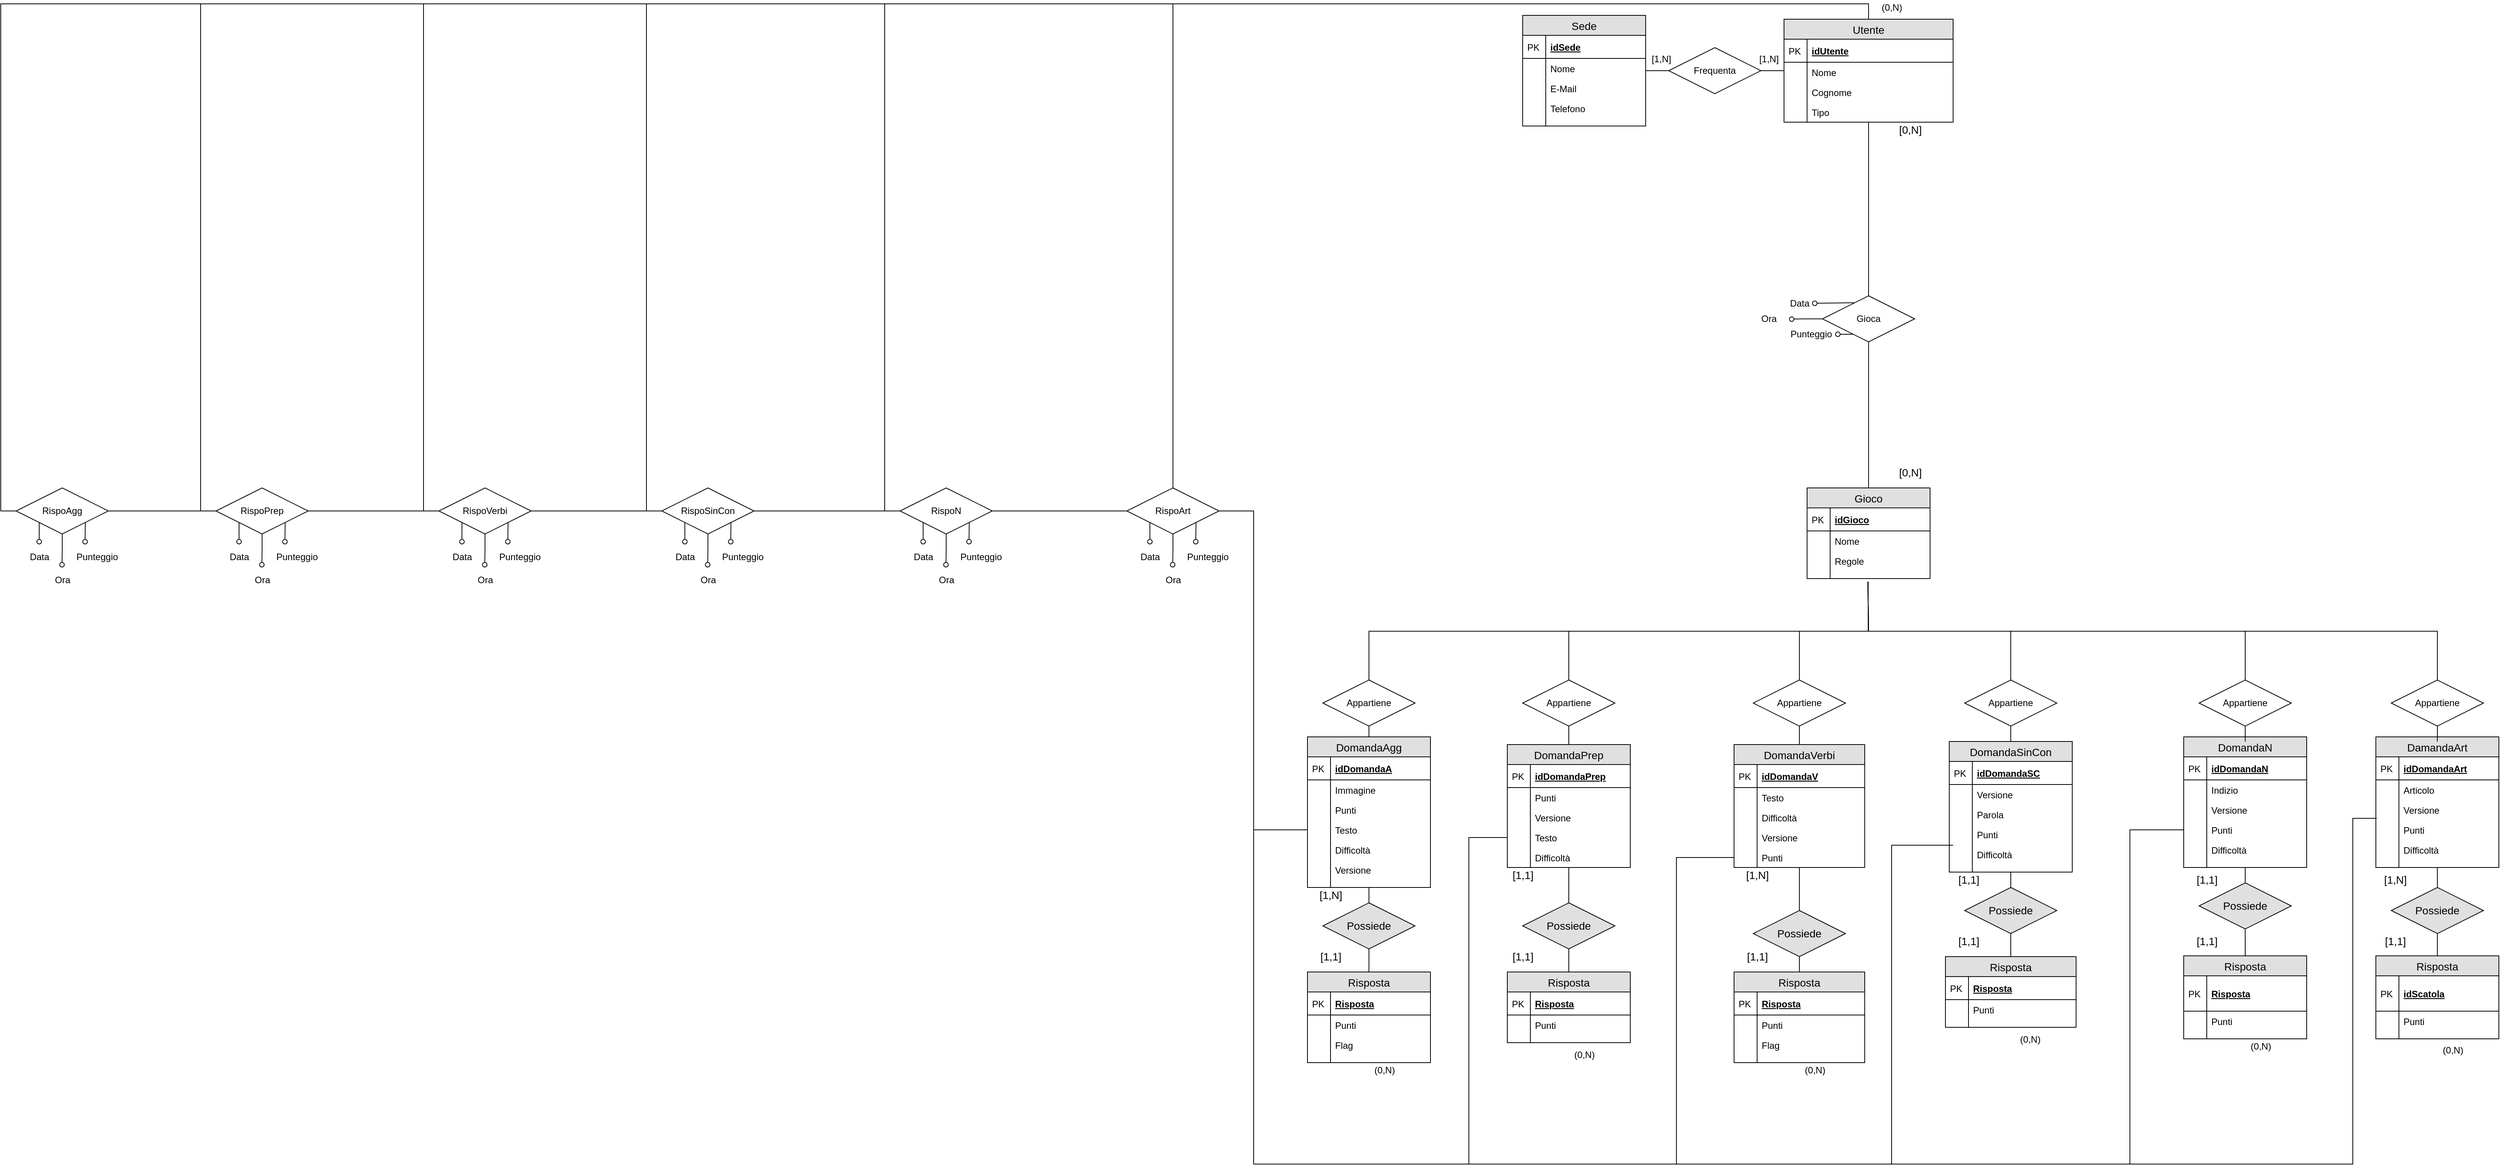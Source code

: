 <mxfile version="12.7.0" type="device"><diagram id="oJLfNqRauhqa5xgDHrzO" name="Page-1"><mxGraphModel dx="5034" dy="1408" grid="1" gridSize="10" guides="1" tooltips="1" connect="1" arrows="1" fold="1" page="1" pageScale="1" pageWidth="827" pageHeight="1169" math="0" shadow="0"><root><mxCell id="0"/><mxCell id="1" parent="0"/><mxCell id="fyGPEh1QH60FLGqY0S4b-1" value="Utente" style="swimlane;fontStyle=0;childLayout=stackLayout;horizontal=1;startSize=26;fillColor=#e0e0e0;horizontalStack=0;resizeParent=1;resizeParentMax=0;resizeLast=0;collapsible=1;marginBottom=0;swimlaneFillColor=#ffffff;align=center;fontSize=14;" parent="1" vertex="1"><mxGeometry x="240" y="80" width="220" height="134" as="geometry"/></mxCell><mxCell id="fyGPEh1QH60FLGqY0S4b-2" value="idUtente" style="shape=partialRectangle;top=0;left=0;right=0;bottom=1;align=left;verticalAlign=middle;fillColor=none;spacingLeft=34;spacingRight=4;overflow=hidden;rotatable=0;points=[[0,0.5],[1,0.5]];portConstraint=eastwest;dropTarget=0;fontStyle=5;fontSize=12;" parent="fyGPEh1QH60FLGqY0S4b-1" vertex="1"><mxGeometry y="26" width="220" height="30" as="geometry"/></mxCell><mxCell id="fyGPEh1QH60FLGqY0S4b-3" value="PK" style="shape=partialRectangle;top=0;left=0;bottom=0;fillColor=none;align=left;verticalAlign=middle;spacingLeft=4;spacingRight=4;overflow=hidden;rotatable=0;points=[];portConstraint=eastwest;part=1;fontSize=12;" parent="fyGPEh1QH60FLGqY0S4b-2" vertex="1" connectable="0"><mxGeometry width="30" height="30" as="geometry"/></mxCell><mxCell id="fyGPEh1QH60FLGqY0S4b-4" value="Nome" style="shape=partialRectangle;top=0;left=0;right=0;bottom=0;align=left;verticalAlign=top;fillColor=none;spacingLeft=34;spacingRight=4;overflow=hidden;rotatable=0;points=[[0,0.5],[1,0.5]];portConstraint=eastwest;dropTarget=0;fontSize=12;" parent="fyGPEh1QH60FLGqY0S4b-1" vertex="1"><mxGeometry y="56" width="220" height="26" as="geometry"/></mxCell><mxCell id="fyGPEh1QH60FLGqY0S4b-5" value="" style="shape=partialRectangle;top=0;left=0;bottom=0;fillColor=none;align=left;verticalAlign=top;spacingLeft=4;spacingRight=4;overflow=hidden;rotatable=0;points=[];portConstraint=eastwest;part=1;fontSize=12;" parent="fyGPEh1QH60FLGqY0S4b-4" vertex="1" connectable="0"><mxGeometry width="30" height="26" as="geometry"/></mxCell><mxCell id="fyGPEh1QH60FLGqY0S4b-6" value="Cognome" style="shape=partialRectangle;top=0;left=0;right=0;bottom=0;align=left;verticalAlign=top;fillColor=none;spacingLeft=34;spacingRight=4;overflow=hidden;rotatable=0;points=[[0,0.5],[1,0.5]];portConstraint=eastwest;dropTarget=0;fontSize=12;" parent="fyGPEh1QH60FLGqY0S4b-1" vertex="1"><mxGeometry y="82" width="220" height="26" as="geometry"/></mxCell><mxCell id="fyGPEh1QH60FLGqY0S4b-7" value="" style="shape=partialRectangle;top=0;left=0;bottom=0;fillColor=none;align=left;verticalAlign=top;spacingLeft=4;spacingRight=4;overflow=hidden;rotatable=0;points=[];portConstraint=eastwest;part=1;fontSize=12;" parent="fyGPEh1QH60FLGqY0S4b-6" vertex="1" connectable="0"><mxGeometry width="30" height="26" as="geometry"/></mxCell><mxCell id="fyGPEh1QH60FLGqY0S4b-8" value="Tipo" style="shape=partialRectangle;top=0;left=0;right=0;bottom=0;align=left;verticalAlign=top;fillColor=none;spacingLeft=34;spacingRight=4;overflow=hidden;rotatable=0;points=[[0,0.5],[1,0.5]];portConstraint=eastwest;dropTarget=0;fontSize=12;" parent="fyGPEh1QH60FLGqY0S4b-1" vertex="1"><mxGeometry y="108" width="220" height="26" as="geometry"/></mxCell><mxCell id="fyGPEh1QH60FLGqY0S4b-9" value="" style="shape=partialRectangle;top=0;left=0;bottom=0;fillColor=none;align=left;verticalAlign=top;spacingLeft=4;spacingRight=4;overflow=hidden;rotatable=0;points=[];portConstraint=eastwest;part=1;fontSize=12;" parent="fyGPEh1QH60FLGqY0S4b-8" vertex="1" connectable="0"><mxGeometry width="30" height="26" as="geometry"/></mxCell><mxCell id="kGWHChFnNLOmyEC3T0Xx-23" style="edgeStyle=orthogonalEdgeStyle;rounded=0;orthogonalLoop=1;jettySize=auto;html=1;exitX=1;exitY=0.5;exitDx=0;exitDy=0;startArrow=none;startFill=0;endArrow=none;endFill=0;" edge="1" parent="1" source="fyGPEh1QH60FLGqY0S4b-12" target="fyGPEh1QH60FLGqY0S4b-1"><mxGeometry relative="1" as="geometry"/></mxCell><mxCell id="kGWHChFnNLOmyEC3T0Xx-25" style="edgeStyle=orthogonalEdgeStyle;rounded=0;orthogonalLoop=1;jettySize=auto;html=1;exitX=0;exitY=0.5;exitDx=0;exitDy=0;startArrow=none;startFill=0;endArrow=none;endFill=0;" edge="1" parent="1" source="fyGPEh1QH60FLGqY0S4b-12" target="fyGPEh1QH60FLGqY0S4b-13"><mxGeometry relative="1" as="geometry"/></mxCell><mxCell id="fyGPEh1QH60FLGqY0S4b-12" value="Frequenta" style="shape=rhombus;perimeter=rhombusPerimeter;whiteSpace=wrap;html=1;align=center;" parent="1" vertex="1"><mxGeometry x="90" y="117" width="120" height="60" as="geometry"/></mxCell><mxCell id="fyGPEh1QH60FLGqY0S4b-13" value="Sede" style="swimlane;fontStyle=0;childLayout=stackLayout;horizontal=1;startSize=26;fillColor=#e0e0e0;horizontalStack=0;resizeParent=1;resizeParentMax=0;resizeLast=0;collapsible=1;marginBottom=0;swimlaneFillColor=#ffffff;align=center;fontSize=14;" parent="1" vertex="1"><mxGeometry x="-100" y="75" width="160" height="144" as="geometry"/></mxCell><mxCell id="fyGPEh1QH60FLGqY0S4b-14" value="idSede" style="shape=partialRectangle;top=0;left=0;right=0;bottom=1;align=left;verticalAlign=middle;fillColor=none;spacingLeft=34;spacingRight=4;overflow=hidden;rotatable=0;points=[[0,0.5],[1,0.5]];portConstraint=eastwest;dropTarget=0;fontStyle=5;fontSize=12;" parent="fyGPEh1QH60FLGqY0S4b-13" vertex="1"><mxGeometry y="26" width="160" height="30" as="geometry"/></mxCell><mxCell id="fyGPEh1QH60FLGqY0S4b-15" value="PK" style="shape=partialRectangle;top=0;left=0;bottom=0;fillColor=none;align=left;verticalAlign=middle;spacingLeft=4;spacingRight=4;overflow=hidden;rotatable=0;points=[];portConstraint=eastwest;part=1;fontSize=12;" parent="fyGPEh1QH60FLGqY0S4b-14" vertex="1" connectable="0"><mxGeometry width="30" height="30" as="geometry"/></mxCell><mxCell id="fyGPEh1QH60FLGqY0S4b-16" value="Nome" style="shape=partialRectangle;top=0;left=0;right=0;bottom=0;align=left;verticalAlign=top;fillColor=none;spacingLeft=34;spacingRight=4;overflow=hidden;rotatable=0;points=[[0,0.5],[1,0.5]];portConstraint=eastwest;dropTarget=0;fontSize=12;" parent="fyGPEh1QH60FLGqY0S4b-13" vertex="1"><mxGeometry y="56" width="160" height="26" as="geometry"/></mxCell><mxCell id="fyGPEh1QH60FLGqY0S4b-17" value="" style="shape=partialRectangle;top=0;left=0;bottom=0;fillColor=none;align=left;verticalAlign=top;spacingLeft=4;spacingRight=4;overflow=hidden;rotatable=0;points=[];portConstraint=eastwest;part=1;fontSize=12;" parent="fyGPEh1QH60FLGqY0S4b-16" vertex="1" connectable="0"><mxGeometry width="30" height="26" as="geometry"/></mxCell><mxCell id="fyGPEh1QH60FLGqY0S4b-18" value="E-Mail" style="shape=partialRectangle;top=0;left=0;right=0;bottom=0;align=left;verticalAlign=top;fillColor=none;spacingLeft=34;spacingRight=4;overflow=hidden;rotatable=0;points=[[0,0.5],[1,0.5]];portConstraint=eastwest;dropTarget=0;fontSize=12;" parent="fyGPEh1QH60FLGqY0S4b-13" vertex="1"><mxGeometry y="82" width="160" height="26" as="geometry"/></mxCell><mxCell id="fyGPEh1QH60FLGqY0S4b-19" value="" style="shape=partialRectangle;top=0;left=0;bottom=0;fillColor=none;align=left;verticalAlign=top;spacingLeft=4;spacingRight=4;overflow=hidden;rotatable=0;points=[];portConstraint=eastwest;part=1;fontSize=12;" parent="fyGPEh1QH60FLGqY0S4b-18" vertex="1" connectable="0"><mxGeometry width="30" height="26" as="geometry"/></mxCell><mxCell id="fyGPEh1QH60FLGqY0S4b-20" value="Telefono" style="shape=partialRectangle;top=0;left=0;right=0;bottom=0;align=left;verticalAlign=top;fillColor=none;spacingLeft=34;spacingRight=4;overflow=hidden;rotatable=0;points=[[0,0.5],[1,0.5]];portConstraint=eastwest;dropTarget=0;fontSize=12;" parent="fyGPEh1QH60FLGqY0S4b-13" vertex="1"><mxGeometry y="108" width="160" height="26" as="geometry"/></mxCell><mxCell id="fyGPEh1QH60FLGqY0S4b-21" value="" style="shape=partialRectangle;top=0;left=0;bottom=0;fillColor=none;align=left;verticalAlign=top;spacingLeft=4;spacingRight=4;overflow=hidden;rotatable=0;points=[];portConstraint=eastwest;part=1;fontSize=12;" parent="fyGPEh1QH60FLGqY0S4b-20" vertex="1" connectable="0"><mxGeometry width="30" height="26" as="geometry"/></mxCell><mxCell id="fyGPEh1QH60FLGqY0S4b-22" value="" style="shape=partialRectangle;top=0;left=0;right=0;bottom=0;align=left;verticalAlign=top;fillColor=none;spacingLeft=34;spacingRight=4;overflow=hidden;rotatable=0;points=[[0,0.5],[1,0.5]];portConstraint=eastwest;dropTarget=0;fontSize=12;" parent="fyGPEh1QH60FLGqY0S4b-13" vertex="1"><mxGeometry y="134" width="160" height="10" as="geometry"/></mxCell><mxCell id="fyGPEh1QH60FLGqY0S4b-23" value="" style="shape=partialRectangle;top=0;left=0;bottom=0;fillColor=none;align=left;verticalAlign=top;spacingLeft=4;spacingRight=4;overflow=hidden;rotatable=0;points=[];portConstraint=eastwest;part=1;fontSize=12;" parent="fyGPEh1QH60FLGqY0S4b-22" vertex="1" connectable="0"><mxGeometry width="30" height="10" as="geometry"/></mxCell><mxCell id="fyGPEh1QH60FLGqY0S4b-36" value="[1,N]" style="text;html=1;align=center;verticalAlign=middle;resizable=0;points=[];autosize=1;" parent="1" vertex="1"><mxGeometry x="60" y="122" width="40" height="20" as="geometry"/></mxCell><mxCell id="fyGPEh1QH60FLGqY0S4b-37" value="[1,N]" style="text;html=1;align=center;verticalAlign=middle;resizable=0;points=[];autosize=1;" parent="1" vertex="1"><mxGeometry x="200" y="122" width="40" height="20" as="geometry"/></mxCell><mxCell id="kGWHChFnNLOmyEC3T0Xx-19" style="edgeStyle=orthogonalEdgeStyle;rounded=0;orthogonalLoop=1;jettySize=auto;html=1;exitX=0.5;exitY=1;exitDx=0;exitDy=0;entryX=0.5;entryY=0;entryDx=0;entryDy=0;endArrow=none;endFill=0;" edge="1" parent="1" source="fyGPEh1QH60FLGqY0S4b-38" target="fyGPEh1QH60FLGqY0S4b-41"><mxGeometry relative="1" as="geometry"/></mxCell><mxCell id="kGWHChFnNLOmyEC3T0Xx-20" style="edgeStyle=orthogonalEdgeStyle;rounded=0;orthogonalLoop=1;jettySize=auto;html=1;exitX=0.5;exitY=0;exitDx=0;exitDy=0;endArrow=none;endFill=0;" edge="1" parent="1" source="fyGPEh1QH60FLGqY0S4b-38" target="fyGPEh1QH60FLGqY0S4b-1"><mxGeometry relative="1" as="geometry"/></mxCell><mxCell id="kGWHChFnNLOmyEC3T0Xx-71" style="edgeStyle=orthogonalEdgeStyle;rounded=0;orthogonalLoop=1;jettySize=auto;html=1;exitX=0;exitY=0.5;exitDx=0;exitDy=0;entryX=1.25;entryY=0.517;entryDx=0;entryDy=0;entryPerimeter=0;startArrow=none;startFill=0;endArrow=oval;endFill=0;" edge="1" parent="1" source="fyGPEh1QH60FLGqY0S4b-38" target="kGWHChFnNLOmyEC3T0Xx-70"><mxGeometry relative="1" as="geometry"/></mxCell><mxCell id="fyGPEh1QH60FLGqY0S4b-38" value="Gioca" style="shape=rhombus;perimeter=rhombusPerimeter;whiteSpace=wrap;html=1;align=center;" parent="1" vertex="1"><mxGeometry x="290" y="440" width="120" height="60" as="geometry"/></mxCell><mxCell id="fyGPEh1QH60FLGqY0S4b-39" value="Data" style="text;html=1;align=center;verticalAlign=middle;resizable=0;points=[];autosize=1;" parent="1" vertex="1"><mxGeometry x="240" y="440" width="40" height="20" as="geometry"/></mxCell><mxCell id="fyGPEh1QH60FLGqY0S4b-40" value="Punteggio" style="text;html=1;align=center;verticalAlign=middle;resizable=0;points=[];autosize=1;" parent="1" vertex="1"><mxGeometry x="240" y="480" width="70" height="20" as="geometry"/></mxCell><mxCell id="fyGPEh1QH60FLGqY0S4b-41" value="Gioco" style="swimlane;fontStyle=0;childLayout=stackLayout;horizontal=1;startSize=26;fillColor=#e0e0e0;horizontalStack=0;resizeParent=1;resizeParentMax=0;resizeLast=0;collapsible=1;marginBottom=0;swimlaneFillColor=#ffffff;align=center;fontSize=14;" parent="1" vertex="1"><mxGeometry x="270" y="690" width="160" height="118" as="geometry"/></mxCell><mxCell id="fyGPEh1QH60FLGqY0S4b-42" value="idGioco" style="shape=partialRectangle;top=0;left=0;right=0;bottom=1;align=left;verticalAlign=middle;fillColor=none;spacingLeft=34;spacingRight=4;overflow=hidden;rotatable=0;points=[[0,0.5],[1,0.5]];portConstraint=eastwest;dropTarget=0;fontStyle=5;fontSize=12;" parent="fyGPEh1QH60FLGqY0S4b-41" vertex="1"><mxGeometry y="26" width="160" height="30" as="geometry"/></mxCell><mxCell id="fyGPEh1QH60FLGqY0S4b-43" value="PK" style="shape=partialRectangle;top=0;left=0;bottom=0;fillColor=none;align=left;verticalAlign=middle;spacingLeft=4;spacingRight=4;overflow=hidden;rotatable=0;points=[];portConstraint=eastwest;part=1;fontSize=12;" parent="fyGPEh1QH60FLGqY0S4b-42" vertex="1" connectable="0"><mxGeometry width="30" height="30" as="geometry"/></mxCell><mxCell id="fyGPEh1QH60FLGqY0S4b-46" value="Nome" style="shape=partialRectangle;top=0;left=0;right=0;bottom=0;align=left;verticalAlign=top;fillColor=none;spacingLeft=34;spacingRight=4;overflow=hidden;rotatable=0;points=[[0,0.5],[1,0.5]];portConstraint=eastwest;dropTarget=0;fontSize=12;" parent="fyGPEh1QH60FLGqY0S4b-41" vertex="1"><mxGeometry y="56" width="160" height="26" as="geometry"/></mxCell><mxCell id="fyGPEh1QH60FLGqY0S4b-47" value="" style="shape=partialRectangle;top=0;left=0;bottom=0;fillColor=none;align=left;verticalAlign=top;spacingLeft=4;spacingRight=4;overflow=hidden;rotatable=0;points=[];portConstraint=eastwest;part=1;fontSize=12;" parent="fyGPEh1QH60FLGqY0S4b-46" vertex="1" connectable="0"><mxGeometry width="30" height="26" as="geometry"/></mxCell><mxCell id="fyGPEh1QH60FLGqY0S4b-48" value="Regole" style="shape=partialRectangle;top=0;left=0;right=0;bottom=0;align=left;verticalAlign=top;fillColor=none;spacingLeft=34;spacingRight=4;overflow=hidden;rotatable=0;points=[[0,0.5],[1,0.5]];portConstraint=eastwest;dropTarget=0;fontSize=12;" parent="fyGPEh1QH60FLGqY0S4b-41" vertex="1"><mxGeometry y="82" width="160" height="26" as="geometry"/></mxCell><mxCell id="fyGPEh1QH60FLGqY0S4b-49" value="" style="shape=partialRectangle;top=0;left=0;bottom=0;fillColor=none;align=left;verticalAlign=top;spacingLeft=4;spacingRight=4;overflow=hidden;rotatable=0;points=[];portConstraint=eastwest;part=1;fontSize=12;" parent="fyGPEh1QH60FLGqY0S4b-48" vertex="1" connectable="0"><mxGeometry width="30" height="26" as="geometry"/></mxCell><mxCell id="fyGPEh1QH60FLGqY0S4b-50" value="" style="shape=partialRectangle;top=0;left=0;right=0;bottom=0;align=left;verticalAlign=top;fillColor=none;spacingLeft=34;spacingRight=4;overflow=hidden;rotatable=0;points=[[0,0.5],[1,0.5]];portConstraint=eastwest;dropTarget=0;fontSize=12;" parent="fyGPEh1QH60FLGqY0S4b-41" vertex="1"><mxGeometry y="108" width="160" height="10" as="geometry"/></mxCell><mxCell id="fyGPEh1QH60FLGqY0S4b-51" value="" style="shape=partialRectangle;top=0;left=0;bottom=0;fillColor=none;align=left;verticalAlign=top;spacingLeft=4;spacingRight=4;overflow=hidden;rotatable=0;points=[];portConstraint=eastwest;part=1;fontSize=12;" parent="fyGPEh1QH60FLGqY0S4b-50" vertex="1" connectable="0"><mxGeometry width="30" height="10" as="geometry"/></mxCell><mxCell id="kGWHChFnNLOmyEC3T0Xx-69" value="" style="edgeStyle=orthogonalEdgeStyle;rounded=0;orthogonalLoop=1;jettySize=auto;html=1;startArrow=none;startFill=0;endArrow=none;endFill=0;" edge="1" parent="1" source="fyGPEh1QH60FLGqY0S4b-63" target="kGWHChFnNLOmyEC3T0Xx-28"><mxGeometry relative="1" as="geometry"/></mxCell><mxCell id="fyGPEh1QH60FLGqY0S4b-63" value="DomandaVerbi" style="swimlane;fontStyle=0;childLayout=stackLayout;horizontal=1;startSize=26;fillColor=#e0e0e0;horizontalStack=0;resizeParent=1;resizeParentMax=0;resizeLast=0;collapsible=1;marginBottom=0;swimlaneFillColor=#ffffff;align=center;fontSize=14;" parent="1" vertex="1"><mxGeometry x="175" y="1024" width="170" height="160" as="geometry"/></mxCell><mxCell id="fyGPEh1QH60FLGqY0S4b-64" value="idDomandaV" style="shape=partialRectangle;top=0;left=0;right=0;bottom=1;align=left;verticalAlign=middle;fillColor=none;spacingLeft=34;spacingRight=4;overflow=hidden;rotatable=0;points=[[0,0.5],[1,0.5]];portConstraint=eastwest;dropTarget=0;fontStyle=5;fontSize=12;" parent="fyGPEh1QH60FLGqY0S4b-63" vertex="1"><mxGeometry y="26" width="170" height="30" as="geometry"/></mxCell><mxCell id="fyGPEh1QH60FLGqY0S4b-65" value="PK" style="shape=partialRectangle;top=0;left=0;bottom=0;fillColor=none;align=left;verticalAlign=middle;spacingLeft=4;spacingRight=4;overflow=hidden;rotatable=0;points=[];portConstraint=eastwest;part=1;fontSize=12;" parent="fyGPEh1QH60FLGqY0S4b-64" vertex="1" connectable="0"><mxGeometry width="30" height="30" as="geometry"/></mxCell><mxCell id="fyGPEh1QH60FLGqY0S4b-70" value="Testo" style="shape=partialRectangle;top=0;left=0;right=0;bottom=0;align=left;verticalAlign=top;fillColor=none;spacingLeft=34;spacingRight=4;overflow=hidden;rotatable=0;points=[[0,0.5],[1,0.5]];portConstraint=eastwest;dropTarget=0;fontSize=12;" parent="fyGPEh1QH60FLGqY0S4b-63" vertex="1"><mxGeometry y="56" width="170" height="26" as="geometry"/></mxCell><mxCell id="fyGPEh1QH60FLGqY0S4b-71" value="" style="shape=partialRectangle;top=0;left=0;bottom=0;fillColor=none;align=left;verticalAlign=top;spacingLeft=4;spacingRight=4;overflow=hidden;rotatable=0;points=[];portConstraint=eastwest;part=1;fontSize=12;" parent="fyGPEh1QH60FLGqY0S4b-70" vertex="1" connectable="0"><mxGeometry width="30" height="26" as="geometry"/></mxCell><mxCell id="kGWHChFnNLOmyEC3T0Xx-58" value="Difficoltà" style="shape=partialRectangle;top=0;left=0;right=0;bottom=0;align=left;verticalAlign=top;fillColor=none;spacingLeft=34;spacingRight=4;overflow=hidden;rotatable=0;points=[[0,0.5],[1,0.5]];portConstraint=eastwest;dropTarget=0;fontSize=12;" vertex="1" parent="fyGPEh1QH60FLGqY0S4b-63"><mxGeometry y="82" width="170" height="26" as="geometry"/></mxCell><mxCell id="kGWHChFnNLOmyEC3T0Xx-59" value="" style="shape=partialRectangle;top=0;left=0;bottom=0;fillColor=none;align=left;verticalAlign=top;spacingLeft=4;spacingRight=4;overflow=hidden;rotatable=0;points=[];portConstraint=eastwest;part=1;fontSize=12;" vertex="1" connectable="0" parent="kGWHChFnNLOmyEC3T0Xx-58"><mxGeometry width="30" height="26" as="geometry"/></mxCell><mxCell id="kGWHChFnNLOmyEC3T0Xx-146" value="Versione" style="shape=partialRectangle;top=0;left=0;right=0;bottom=0;align=left;verticalAlign=top;fillColor=none;spacingLeft=34;spacingRight=4;overflow=hidden;rotatable=0;points=[[0,0.5],[1,0.5]];portConstraint=eastwest;dropTarget=0;fontSize=12;" vertex="1" parent="fyGPEh1QH60FLGqY0S4b-63"><mxGeometry y="108" width="170" height="26" as="geometry"/></mxCell><mxCell id="kGWHChFnNLOmyEC3T0Xx-147" value="" style="shape=partialRectangle;top=0;left=0;bottom=0;fillColor=none;align=left;verticalAlign=top;spacingLeft=4;spacingRight=4;overflow=hidden;rotatable=0;points=[];portConstraint=eastwest;part=1;fontSize=12;" vertex="1" connectable="0" parent="kGWHChFnNLOmyEC3T0Xx-146"><mxGeometry width="30" height="26" as="geometry"/></mxCell><mxCell id="fyGPEh1QH60FLGqY0S4b-96" value="Punti" style="shape=partialRectangle;top=0;left=0;right=0;bottom=0;align=left;verticalAlign=top;fillColor=none;spacingLeft=34;spacingRight=4;overflow=hidden;rotatable=0;points=[[0,0.5],[1,0.5]];portConstraint=eastwest;dropTarget=0;fontSize=12;" parent="fyGPEh1QH60FLGqY0S4b-63" vertex="1"><mxGeometry y="134" width="170" height="26" as="geometry"/></mxCell><mxCell id="fyGPEh1QH60FLGqY0S4b-97" value="" style="shape=partialRectangle;top=0;left=0;bottom=0;fillColor=none;align=left;verticalAlign=top;spacingLeft=4;spacingRight=4;overflow=hidden;rotatable=0;points=[];portConstraint=eastwest;part=1;fontSize=12;" parent="fyGPEh1QH60FLGqY0S4b-96" vertex="1" connectable="0"><mxGeometry width="30" height="26" as="geometry"/></mxCell><mxCell id="fyGPEh1QH60FLGqY0S4b-74" value="Risposta" style="swimlane;fontStyle=0;childLayout=stackLayout;horizontal=1;startSize=26;fillColor=#e0e0e0;horizontalStack=0;resizeParent=1;resizeParentMax=0;resizeLast=0;collapsible=1;marginBottom=0;swimlaneFillColor=#ffffff;align=center;fontSize=14;" parent="1" vertex="1"><mxGeometry x="175" y="1320" width="170" height="118" as="geometry"/></mxCell><mxCell id="fyGPEh1QH60FLGqY0S4b-75" value="Risposta" style="shape=partialRectangle;top=0;left=0;right=0;bottom=1;align=left;verticalAlign=middle;fillColor=none;spacingLeft=34;spacingRight=4;overflow=hidden;rotatable=0;points=[[0,0.5],[1,0.5]];portConstraint=eastwest;dropTarget=0;fontStyle=5;fontSize=12;" parent="fyGPEh1QH60FLGqY0S4b-74" vertex="1"><mxGeometry y="26" width="170" height="30" as="geometry"/></mxCell><mxCell id="fyGPEh1QH60FLGqY0S4b-76" value="PK" style="shape=partialRectangle;top=0;left=0;bottom=0;fillColor=none;align=left;verticalAlign=middle;spacingLeft=4;spacingRight=4;overflow=hidden;rotatable=0;points=[];portConstraint=eastwest;part=1;fontSize=12;" parent="fyGPEh1QH60FLGqY0S4b-75" vertex="1" connectable="0"><mxGeometry width="30" height="30" as="geometry"/></mxCell><mxCell id="fyGPEh1QH60FLGqY0S4b-77" value="Punti" style="shape=partialRectangle;top=0;left=0;right=0;bottom=0;align=left;verticalAlign=top;fillColor=none;spacingLeft=34;spacingRight=4;overflow=hidden;rotatable=0;points=[[0,0.5],[1,0.5]];portConstraint=eastwest;dropTarget=0;fontSize=12;" parent="fyGPEh1QH60FLGqY0S4b-74" vertex="1"><mxGeometry y="56" width="170" height="26" as="geometry"/></mxCell><mxCell id="fyGPEh1QH60FLGqY0S4b-78" value="" style="shape=partialRectangle;top=0;left=0;bottom=0;fillColor=none;align=left;verticalAlign=top;spacingLeft=4;spacingRight=4;overflow=hidden;rotatable=0;points=[];portConstraint=eastwest;part=1;fontSize=12;" parent="fyGPEh1QH60FLGqY0S4b-77" vertex="1" connectable="0"><mxGeometry width="30" height="26" as="geometry"/></mxCell><mxCell id="fyGPEh1QH60FLGqY0S4b-79" value="Flag" style="shape=partialRectangle;top=0;left=0;right=0;bottom=0;align=left;verticalAlign=top;fillColor=none;spacingLeft=34;spacingRight=4;overflow=hidden;rotatable=0;points=[[0,0.5],[1,0.5]];portConstraint=eastwest;dropTarget=0;fontSize=12;" parent="fyGPEh1QH60FLGqY0S4b-74" vertex="1"><mxGeometry y="82" width="170" height="26" as="geometry"/></mxCell><mxCell id="fyGPEh1QH60FLGqY0S4b-80" value="" style="shape=partialRectangle;top=0;left=0;bottom=0;fillColor=none;align=left;verticalAlign=top;spacingLeft=4;spacingRight=4;overflow=hidden;rotatable=0;points=[];portConstraint=eastwest;part=1;fontSize=12;" parent="fyGPEh1QH60FLGqY0S4b-79" vertex="1" connectable="0"><mxGeometry width="30" height="26" as="geometry"/></mxCell><mxCell id="fyGPEh1QH60FLGqY0S4b-83" value="" style="shape=partialRectangle;top=0;left=0;right=0;bottom=0;align=left;verticalAlign=top;fillColor=none;spacingLeft=34;spacingRight=4;overflow=hidden;rotatable=0;points=[[0,0.5],[1,0.5]];portConstraint=eastwest;dropTarget=0;fontSize=12;" parent="fyGPEh1QH60FLGqY0S4b-74" vertex="1"><mxGeometry y="108" width="170" height="10" as="geometry"/></mxCell><mxCell id="fyGPEh1QH60FLGqY0S4b-84" value="" style="shape=partialRectangle;top=0;left=0;bottom=0;fillColor=none;align=left;verticalAlign=top;spacingLeft=4;spacingRight=4;overflow=hidden;rotatable=0;points=[];portConstraint=eastwest;part=1;fontSize=12;" parent="fyGPEh1QH60FLGqY0S4b-83" vertex="1" connectable="0"><mxGeometry width="30" height="10" as="geometry"/></mxCell><mxCell id="fyGPEh1QH60FLGqY0S4b-85" value="DomandaSinCon" style="swimlane;fontStyle=0;childLayout=stackLayout;horizontal=1;startSize=26;fillColor=#e0e0e0;horizontalStack=0;resizeParent=1;resizeParentMax=0;resizeLast=0;collapsible=1;marginBottom=0;swimlaneFillColor=#ffffff;align=center;fontSize=14;" parent="1" vertex="1"><mxGeometry x="455" y="1020" width="160" height="170" as="geometry"/></mxCell><mxCell id="fyGPEh1QH60FLGqY0S4b-86" value="idDomandaSC" style="shape=partialRectangle;top=0;left=0;right=0;bottom=1;align=left;verticalAlign=middle;fillColor=none;spacingLeft=34;spacingRight=4;overflow=hidden;rotatable=0;points=[[0,0.5],[1,0.5]];portConstraint=eastwest;dropTarget=0;fontStyle=5;fontSize=12;" parent="fyGPEh1QH60FLGqY0S4b-85" vertex="1"><mxGeometry y="26" width="160" height="30" as="geometry"/></mxCell><mxCell id="fyGPEh1QH60FLGqY0S4b-87" value="PK" style="shape=partialRectangle;top=0;left=0;bottom=0;fillColor=none;align=left;verticalAlign=middle;spacingLeft=4;spacingRight=4;overflow=hidden;rotatable=0;points=[];portConstraint=eastwest;part=1;fontSize=12;" parent="fyGPEh1QH60FLGqY0S4b-86" vertex="1" connectable="0"><mxGeometry width="30" height="30" as="geometry"/></mxCell><mxCell id="kGWHChFnNLOmyEC3T0Xx-148" value="Versione" style="shape=partialRectangle;top=0;left=0;right=0;bottom=0;align=left;verticalAlign=top;fillColor=none;spacingLeft=34;spacingRight=4;overflow=hidden;rotatable=0;points=[[0,0.5],[1,0.5]];portConstraint=eastwest;dropTarget=0;fontSize=12;" vertex="1" parent="fyGPEh1QH60FLGqY0S4b-85"><mxGeometry y="56" width="160" height="26" as="geometry"/></mxCell><mxCell id="kGWHChFnNLOmyEC3T0Xx-149" value="" style="shape=partialRectangle;top=0;left=0;bottom=0;fillColor=none;align=left;verticalAlign=top;spacingLeft=4;spacingRight=4;overflow=hidden;rotatable=0;points=[];portConstraint=eastwest;part=1;fontSize=12;" vertex="1" connectable="0" parent="kGWHChFnNLOmyEC3T0Xx-148"><mxGeometry width="30" height="26" as="geometry"/></mxCell><mxCell id="fyGPEh1QH60FLGqY0S4b-88" value="Parola" style="shape=partialRectangle;top=0;left=0;right=0;bottom=0;align=left;verticalAlign=top;fillColor=none;spacingLeft=34;spacingRight=4;overflow=hidden;rotatable=0;points=[[0,0.5],[1,0.5]];portConstraint=eastwest;dropTarget=0;fontSize=12;" parent="fyGPEh1QH60FLGqY0S4b-85" vertex="1"><mxGeometry y="82" width="160" height="26" as="geometry"/></mxCell><mxCell id="fyGPEh1QH60FLGqY0S4b-89" value="" style="shape=partialRectangle;top=0;left=0;bottom=0;fillColor=none;align=left;verticalAlign=top;spacingLeft=4;spacingRight=4;overflow=hidden;rotatable=0;points=[];portConstraint=eastwest;part=1;fontSize=12;" parent="fyGPEh1QH60FLGqY0S4b-88" vertex="1" connectable="0"><mxGeometry width="30" height="26" as="geometry"/></mxCell><mxCell id="fyGPEh1QH60FLGqY0S4b-90" value="Punti" style="shape=partialRectangle;top=0;left=0;right=0;bottom=0;align=left;verticalAlign=top;fillColor=none;spacingLeft=34;spacingRight=4;overflow=hidden;rotatable=0;points=[[0,0.5],[1,0.5]];portConstraint=eastwest;dropTarget=0;fontSize=12;" parent="fyGPEh1QH60FLGqY0S4b-85" vertex="1"><mxGeometry y="108" width="160" height="26" as="geometry"/></mxCell><mxCell id="fyGPEh1QH60FLGqY0S4b-91" value="" style="shape=partialRectangle;top=0;left=0;bottom=0;fillColor=none;align=left;verticalAlign=top;spacingLeft=4;spacingRight=4;overflow=hidden;rotatable=0;points=[];portConstraint=eastwest;part=1;fontSize=12;" parent="fyGPEh1QH60FLGqY0S4b-90" vertex="1" connectable="0"><mxGeometry width="30" height="26" as="geometry"/></mxCell><mxCell id="kGWHChFnNLOmyEC3T0Xx-60" value="Difficoltà" style="shape=partialRectangle;top=0;left=0;right=0;bottom=0;align=left;verticalAlign=top;fillColor=none;spacingLeft=34;spacingRight=4;overflow=hidden;rotatable=0;points=[[0,0.5],[1,0.5]];portConstraint=eastwest;dropTarget=0;fontSize=12;" vertex="1" parent="fyGPEh1QH60FLGqY0S4b-85"><mxGeometry y="134" width="160" height="26" as="geometry"/></mxCell><mxCell id="kGWHChFnNLOmyEC3T0Xx-61" value="" style="shape=partialRectangle;top=0;left=0;bottom=0;fillColor=none;align=left;verticalAlign=top;spacingLeft=4;spacingRight=4;overflow=hidden;rotatable=0;points=[];portConstraint=eastwest;part=1;fontSize=12;" vertex="1" connectable="0" parent="kGWHChFnNLOmyEC3T0Xx-60"><mxGeometry width="30" height="26" as="geometry"/></mxCell><mxCell id="fyGPEh1QH60FLGqY0S4b-94" value="" style="shape=partialRectangle;top=0;left=0;right=0;bottom=0;align=left;verticalAlign=top;fillColor=none;spacingLeft=34;spacingRight=4;overflow=hidden;rotatable=0;points=[[0,0.5],[1,0.5]];portConstraint=eastwest;dropTarget=0;fontSize=12;" parent="fyGPEh1QH60FLGqY0S4b-85" vertex="1"><mxGeometry y="160" width="160" height="10" as="geometry"/></mxCell><mxCell id="fyGPEh1QH60FLGqY0S4b-95" value="" style="shape=partialRectangle;top=0;left=0;bottom=0;fillColor=none;align=left;verticalAlign=top;spacingLeft=4;spacingRight=4;overflow=hidden;rotatable=0;points=[];portConstraint=eastwest;part=1;fontSize=12;" parent="fyGPEh1QH60FLGqY0S4b-94" vertex="1" connectable="0"><mxGeometry width="30" height="10" as="geometry"/></mxCell><mxCell id="fyGPEh1QH60FLGqY0S4b-109" value="Risposta" style="swimlane;fontStyle=0;childLayout=stackLayout;horizontal=1;startSize=26;fillColor=#e0e0e0;horizontalStack=0;resizeParent=1;resizeParentMax=0;resizeLast=0;collapsible=1;marginBottom=0;swimlaneFillColor=#ffffff;align=center;fontSize=14;" parent="1" vertex="1"><mxGeometry x="450" y="1300" width="170" height="92" as="geometry"/></mxCell><mxCell id="fyGPEh1QH60FLGqY0S4b-110" value="Risposta" style="shape=partialRectangle;top=0;left=0;right=0;bottom=1;align=left;verticalAlign=middle;fillColor=none;spacingLeft=34;spacingRight=4;overflow=hidden;rotatable=0;points=[[0,0.5],[1,0.5]];portConstraint=eastwest;dropTarget=0;fontStyle=5;fontSize=12;" parent="fyGPEh1QH60FLGqY0S4b-109" vertex="1"><mxGeometry y="26" width="170" height="30" as="geometry"/></mxCell><mxCell id="fyGPEh1QH60FLGqY0S4b-111" value="PK" style="shape=partialRectangle;top=0;left=0;bottom=0;fillColor=none;align=left;verticalAlign=middle;spacingLeft=4;spacingRight=4;overflow=hidden;rotatable=0;points=[];portConstraint=eastwest;part=1;fontSize=12;" parent="fyGPEh1QH60FLGqY0S4b-110" vertex="1" connectable="0"><mxGeometry width="30" height="30" as="geometry"/></mxCell><mxCell id="fyGPEh1QH60FLGqY0S4b-112" value="Punti" style="shape=partialRectangle;top=0;left=0;right=0;bottom=0;align=left;verticalAlign=top;fillColor=none;spacingLeft=34;spacingRight=4;overflow=hidden;rotatable=0;points=[[0,0.5],[1,0.5]];portConstraint=eastwest;dropTarget=0;fontSize=12;" parent="fyGPEh1QH60FLGqY0S4b-109" vertex="1"><mxGeometry y="56" width="170" height="26" as="geometry"/></mxCell><mxCell id="fyGPEh1QH60FLGqY0S4b-113" value="" style="shape=partialRectangle;top=0;left=0;bottom=0;fillColor=none;align=left;verticalAlign=top;spacingLeft=4;spacingRight=4;overflow=hidden;rotatable=0;points=[];portConstraint=eastwest;part=1;fontSize=12;" parent="fyGPEh1QH60FLGqY0S4b-112" vertex="1" connectable="0"><mxGeometry width="30" height="26" as="geometry"/></mxCell><mxCell id="fyGPEh1QH60FLGqY0S4b-118" value="" style="shape=partialRectangle;top=0;left=0;right=0;bottom=0;align=left;verticalAlign=top;fillColor=none;spacingLeft=34;spacingRight=4;overflow=hidden;rotatable=0;points=[[0,0.5],[1,0.5]];portConstraint=eastwest;dropTarget=0;fontSize=12;" parent="fyGPEh1QH60FLGqY0S4b-109" vertex="1"><mxGeometry y="82" width="170" height="10" as="geometry"/></mxCell><mxCell id="fyGPEh1QH60FLGqY0S4b-119" value="" style="shape=partialRectangle;top=0;left=0;bottom=0;fillColor=none;align=left;verticalAlign=top;spacingLeft=4;spacingRight=4;overflow=hidden;rotatable=0;points=[];portConstraint=eastwest;part=1;fontSize=12;" parent="fyGPEh1QH60FLGqY0S4b-118" vertex="1" connectable="0"><mxGeometry width="30" height="10" as="geometry"/></mxCell><mxCell id="fyGPEh1QH60FLGqY0S4b-120" value="Risposta" style="swimlane;fontStyle=0;childLayout=stackLayout;horizontal=1;startSize=26;fillColor=#e0e0e0;horizontalStack=0;resizeParent=1;resizeParentMax=0;resizeLast=0;collapsible=1;marginBottom=0;swimlaneFillColor=#ffffff;align=center;fontSize=14;" parent="1" vertex="1"><mxGeometry x="-120" y="1320" width="160" height="92" as="geometry"/></mxCell><mxCell id="fyGPEh1QH60FLGqY0S4b-121" value="Risposta" style="shape=partialRectangle;top=0;left=0;right=0;bottom=1;align=left;verticalAlign=middle;fillColor=none;spacingLeft=34;spacingRight=4;overflow=hidden;rotatable=0;points=[[0,0.5],[1,0.5]];portConstraint=eastwest;dropTarget=0;fontStyle=5;fontSize=12;" parent="fyGPEh1QH60FLGqY0S4b-120" vertex="1"><mxGeometry y="26" width="160" height="30" as="geometry"/></mxCell><mxCell id="fyGPEh1QH60FLGqY0S4b-122" value="PK" style="shape=partialRectangle;top=0;left=0;bottom=0;fillColor=none;align=left;verticalAlign=middle;spacingLeft=4;spacingRight=4;overflow=hidden;rotatable=0;points=[];portConstraint=eastwest;part=1;fontSize=12;" parent="fyGPEh1QH60FLGqY0S4b-121" vertex="1" connectable="0"><mxGeometry width="30" height="30" as="geometry"/></mxCell><mxCell id="fyGPEh1QH60FLGqY0S4b-125" value="Punti" style="shape=partialRectangle;top=0;left=0;right=0;bottom=0;align=left;verticalAlign=top;fillColor=none;spacingLeft=34;spacingRight=4;overflow=hidden;rotatable=0;points=[[0,0.5],[1,0.5]];portConstraint=eastwest;dropTarget=0;fontSize=12;" parent="fyGPEh1QH60FLGqY0S4b-120" vertex="1"><mxGeometry y="56" width="160" height="26" as="geometry"/></mxCell><mxCell id="fyGPEh1QH60FLGqY0S4b-126" value="" style="shape=partialRectangle;top=0;left=0;bottom=0;fillColor=none;align=left;verticalAlign=top;spacingLeft=4;spacingRight=4;overflow=hidden;rotatable=0;points=[];portConstraint=eastwest;part=1;fontSize=12;" parent="fyGPEh1QH60FLGqY0S4b-125" vertex="1" connectable="0"><mxGeometry width="30" height="26" as="geometry"/></mxCell><mxCell id="fyGPEh1QH60FLGqY0S4b-129" value="" style="shape=partialRectangle;top=0;left=0;right=0;bottom=0;align=left;verticalAlign=top;fillColor=none;spacingLeft=34;spacingRight=4;overflow=hidden;rotatable=0;points=[[0,0.5],[1,0.5]];portConstraint=eastwest;dropTarget=0;fontSize=12;" parent="fyGPEh1QH60FLGqY0S4b-120" vertex="1"><mxGeometry y="82" width="160" height="10" as="geometry"/></mxCell><mxCell id="fyGPEh1QH60FLGqY0S4b-130" value="" style="shape=partialRectangle;top=0;left=0;bottom=0;fillColor=none;align=left;verticalAlign=top;spacingLeft=4;spacingRight=4;overflow=hidden;rotatable=0;points=[];portConstraint=eastwest;part=1;fontSize=12;" parent="fyGPEh1QH60FLGqY0S4b-129" vertex="1" connectable="0"><mxGeometry width="30" height="10" as="geometry"/></mxCell><mxCell id="fyGPEh1QH60FLGqY0S4b-131" value="DomandaPrep" style="swimlane;fontStyle=0;childLayout=stackLayout;horizontal=1;startSize=26;fillColor=#e0e0e0;horizontalStack=0;resizeParent=1;resizeParentMax=0;resizeLast=0;collapsible=1;marginBottom=0;swimlaneFillColor=#ffffff;align=center;fontSize=14;" parent="1" vertex="1"><mxGeometry x="-120" y="1024" width="160" height="160" as="geometry"/></mxCell><mxCell id="fyGPEh1QH60FLGqY0S4b-132" value="idDomandaPrep" style="shape=partialRectangle;top=0;left=0;right=0;bottom=1;align=left;verticalAlign=middle;fillColor=none;spacingLeft=34;spacingRight=4;overflow=hidden;rotatable=0;points=[[0,0.5],[1,0.5]];portConstraint=eastwest;dropTarget=0;fontStyle=5;fontSize=12;" parent="fyGPEh1QH60FLGqY0S4b-131" vertex="1"><mxGeometry y="26" width="160" height="30" as="geometry"/></mxCell><mxCell id="fyGPEh1QH60FLGqY0S4b-133" value="PK" style="shape=partialRectangle;top=0;left=0;bottom=0;fillColor=none;align=left;verticalAlign=middle;spacingLeft=4;spacingRight=4;overflow=hidden;rotatable=0;points=[];portConstraint=eastwest;part=1;fontSize=12;" parent="fyGPEh1QH60FLGqY0S4b-132" vertex="1" connectable="0"><mxGeometry width="30" height="30" as="geometry"/></mxCell><mxCell id="fyGPEh1QH60FLGqY0S4b-179" value="Punti" style="shape=partialRectangle;top=0;left=0;right=0;bottom=0;align=left;verticalAlign=top;fillColor=none;spacingLeft=34;spacingRight=4;overflow=hidden;rotatable=0;points=[[0,0.5],[1,0.5]];portConstraint=eastwest;dropTarget=0;fontSize=12;startSize=26;" parent="fyGPEh1QH60FLGqY0S4b-131" vertex="1"><mxGeometry y="56" width="160" height="26" as="geometry"/></mxCell><mxCell id="fyGPEh1QH60FLGqY0S4b-180" value="" style="shape=partialRectangle;top=0;left=0;bottom=0;fillColor=none;align=left;verticalAlign=top;spacingLeft=4;spacingRight=4;overflow=hidden;rotatable=0;points=[];portConstraint=eastwest;part=1;fontSize=12;" parent="fyGPEh1QH60FLGqY0S4b-179" vertex="1" connectable="0"><mxGeometry width="30" height="26" as="geometry"/></mxCell><mxCell id="kGWHChFnNLOmyEC3T0Xx-144" value="Versione" style="shape=partialRectangle;top=0;left=0;right=0;bottom=0;align=left;verticalAlign=top;fillColor=none;spacingLeft=34;spacingRight=4;overflow=hidden;rotatable=0;points=[[0,0.5],[1,0.5]];portConstraint=eastwest;dropTarget=0;fontSize=12;" vertex="1" parent="fyGPEh1QH60FLGqY0S4b-131"><mxGeometry y="82" width="160" height="26" as="geometry"/></mxCell><mxCell id="kGWHChFnNLOmyEC3T0Xx-145" value="" style="shape=partialRectangle;top=0;left=0;bottom=0;fillColor=none;align=left;verticalAlign=top;spacingLeft=4;spacingRight=4;overflow=hidden;rotatable=0;points=[];portConstraint=eastwest;part=1;fontSize=12;" vertex="1" connectable="0" parent="kGWHChFnNLOmyEC3T0Xx-144"><mxGeometry width="30" height="26" as="geometry"/></mxCell><mxCell id="fyGPEh1QH60FLGqY0S4b-134" value="Testo" style="shape=partialRectangle;top=0;left=0;right=0;bottom=0;align=left;verticalAlign=top;fillColor=none;spacingLeft=34;spacingRight=4;overflow=hidden;rotatable=0;points=[[0,0.5],[1,0.5]];portConstraint=eastwest;dropTarget=0;fontSize=12;" parent="fyGPEh1QH60FLGqY0S4b-131" vertex="1"><mxGeometry y="108" width="160" height="26" as="geometry"/></mxCell><mxCell id="fyGPEh1QH60FLGqY0S4b-135" value="" style="shape=partialRectangle;top=0;left=0;bottom=0;fillColor=none;align=left;verticalAlign=top;spacingLeft=4;spacingRight=4;overflow=hidden;rotatable=0;points=[];portConstraint=eastwest;part=1;fontSize=12;" parent="fyGPEh1QH60FLGqY0S4b-134" vertex="1" connectable="0"><mxGeometry width="30" height="26" as="geometry"/></mxCell><mxCell id="kGWHChFnNLOmyEC3T0Xx-56" value="Difficoltà" style="shape=partialRectangle;top=0;left=0;right=0;bottom=0;align=left;verticalAlign=top;fillColor=none;spacingLeft=34;spacingRight=4;overflow=hidden;rotatable=0;points=[[0,0.5],[1,0.5]];portConstraint=eastwest;dropTarget=0;fontSize=12;" vertex="1" parent="fyGPEh1QH60FLGqY0S4b-131"><mxGeometry y="134" width="160" height="26" as="geometry"/></mxCell><mxCell id="kGWHChFnNLOmyEC3T0Xx-57" value="" style="shape=partialRectangle;top=0;left=0;bottom=0;fillColor=none;align=left;verticalAlign=top;spacingLeft=4;spacingRight=4;overflow=hidden;rotatable=0;points=[];portConstraint=eastwest;part=1;fontSize=12;" vertex="1" connectable="0" parent="kGWHChFnNLOmyEC3T0Xx-56"><mxGeometry width="30" height="26" as="geometry"/></mxCell><mxCell id="fyGPEh1QH60FLGqY0S4b-153" value="Risposta" style="swimlane;fontStyle=0;childLayout=stackLayout;horizontal=1;startSize=26;fillColor=#e0e0e0;horizontalStack=0;resizeParent=1;resizeParentMax=0;resizeLast=0;collapsible=1;marginBottom=0;swimlaneFillColor=#ffffff;align=center;fontSize=14;" parent="1" vertex="1"><mxGeometry x="-380" y="1320" width="160" height="118" as="geometry"/></mxCell><mxCell id="fyGPEh1QH60FLGqY0S4b-154" value="Risposta" style="shape=partialRectangle;top=0;left=0;right=0;bottom=1;align=left;verticalAlign=middle;fillColor=none;spacingLeft=34;spacingRight=4;overflow=hidden;rotatable=0;points=[[0,0.5],[1,0.5]];portConstraint=eastwest;dropTarget=0;fontStyle=5;fontSize=12;" parent="fyGPEh1QH60FLGqY0S4b-153" vertex="1"><mxGeometry y="26" width="160" height="30" as="geometry"/></mxCell><mxCell id="fyGPEh1QH60FLGqY0S4b-155" value="PK" style="shape=partialRectangle;top=0;left=0;bottom=0;fillColor=none;align=left;verticalAlign=middle;spacingLeft=4;spacingRight=4;overflow=hidden;rotatable=0;points=[];portConstraint=eastwest;part=1;fontSize=12;" parent="fyGPEh1QH60FLGqY0S4b-154" vertex="1" connectable="0"><mxGeometry width="30" height="30" as="geometry"/></mxCell><mxCell id="fyGPEh1QH60FLGqY0S4b-156" value="Punti" style="shape=partialRectangle;top=0;left=0;right=0;bottom=0;align=left;verticalAlign=top;fillColor=none;spacingLeft=34;spacingRight=4;overflow=hidden;rotatable=0;points=[[0,0.5],[1,0.5]];portConstraint=eastwest;dropTarget=0;fontSize=12;" parent="fyGPEh1QH60FLGqY0S4b-153" vertex="1"><mxGeometry y="56" width="160" height="26" as="geometry"/></mxCell><mxCell id="fyGPEh1QH60FLGqY0S4b-157" value="" style="shape=partialRectangle;top=0;left=0;bottom=0;fillColor=none;align=left;verticalAlign=top;spacingLeft=4;spacingRight=4;overflow=hidden;rotatable=0;points=[];portConstraint=eastwest;part=1;fontSize=12;" parent="fyGPEh1QH60FLGqY0S4b-156" vertex="1" connectable="0"><mxGeometry width="30" height="26" as="geometry"/></mxCell><mxCell id="fyGPEh1QH60FLGqY0S4b-168" value="Flag" style="shape=partialRectangle;top=0;left=0;right=0;bottom=0;align=left;verticalAlign=top;fillColor=none;spacingLeft=34;spacingRight=4;overflow=hidden;rotatable=0;points=[[0,0.5],[1,0.5]];portConstraint=eastwest;dropTarget=0;fontSize=12;" parent="fyGPEh1QH60FLGqY0S4b-153" vertex="1"><mxGeometry y="82" width="160" height="26" as="geometry"/></mxCell><mxCell id="fyGPEh1QH60FLGqY0S4b-169" value="" style="shape=partialRectangle;top=0;left=0;bottom=0;fillColor=none;align=left;verticalAlign=top;spacingLeft=4;spacingRight=4;overflow=hidden;rotatable=0;points=[];portConstraint=eastwest;part=1;fontSize=12;" parent="fyGPEh1QH60FLGqY0S4b-168" vertex="1" connectable="0"><mxGeometry width="30" height="26" as="geometry"/></mxCell><mxCell id="fyGPEh1QH60FLGqY0S4b-162" value="" style="shape=partialRectangle;top=0;left=0;right=0;bottom=0;align=left;verticalAlign=top;fillColor=none;spacingLeft=34;spacingRight=4;overflow=hidden;rotatable=0;points=[[0,0.5],[1,0.5]];portConstraint=eastwest;dropTarget=0;fontSize=12;" parent="fyGPEh1QH60FLGqY0S4b-153" vertex="1"><mxGeometry y="108" width="160" height="10" as="geometry"/></mxCell><mxCell id="fyGPEh1QH60FLGqY0S4b-163" value="" style="shape=partialRectangle;top=0;left=0;bottom=0;fillColor=none;align=left;verticalAlign=top;spacingLeft=4;spacingRight=4;overflow=hidden;rotatable=0;points=[];portConstraint=eastwest;part=1;fontSize=12;" parent="fyGPEh1QH60FLGqY0S4b-162" vertex="1" connectable="0"><mxGeometry width="30" height="10" as="geometry"/></mxCell><mxCell id="fyGPEh1QH60FLGqY0S4b-165" value="DomandaAgg" style="swimlane;fontStyle=0;childLayout=stackLayout;horizontal=1;startSize=26;fillColor=#e0e0e0;horizontalStack=0;resizeParent=1;resizeParentMax=0;resizeLast=0;collapsible=1;marginBottom=0;swimlaneFillColor=#ffffff;align=center;fontSize=14;" parent="1" vertex="1"><mxGeometry x="-380" y="1014" width="160" height="196" as="geometry"/></mxCell><mxCell id="fyGPEh1QH60FLGqY0S4b-166" value="idDomandaA" style="shape=partialRectangle;top=0;left=0;right=0;bottom=1;align=left;verticalAlign=middle;fillColor=none;spacingLeft=34;spacingRight=4;overflow=hidden;rotatable=0;points=[[0,0.5],[1,0.5]];portConstraint=eastwest;dropTarget=0;fontStyle=5;fontSize=12;" parent="fyGPEh1QH60FLGqY0S4b-165" vertex="1"><mxGeometry y="26" width="160" height="30" as="geometry"/></mxCell><mxCell id="fyGPEh1QH60FLGqY0S4b-167" value="PK" style="shape=partialRectangle;top=0;left=0;bottom=0;fillColor=none;align=left;verticalAlign=middle;spacingLeft=4;spacingRight=4;overflow=hidden;rotatable=0;points=[];portConstraint=eastwest;part=1;fontSize=12;" parent="fyGPEh1QH60FLGqY0S4b-166" vertex="1" connectable="0"><mxGeometry width="30" height="30" as="geometry"/></mxCell><mxCell id="fyGPEh1QH60FLGqY0S4b-170" value="Immagine" style="shape=partialRectangle;top=0;left=0;right=0;bottom=0;align=left;verticalAlign=top;fillColor=none;spacingLeft=34;spacingRight=4;overflow=hidden;rotatable=0;points=[[0,0.5],[1,0.5]];portConstraint=eastwest;dropTarget=0;fontSize=12;" parent="fyGPEh1QH60FLGqY0S4b-165" vertex="1"><mxGeometry y="56" width="160" height="26" as="geometry"/></mxCell><mxCell id="fyGPEh1QH60FLGqY0S4b-171" value="" style="shape=partialRectangle;top=0;left=0;bottom=0;fillColor=none;align=left;verticalAlign=top;spacingLeft=4;spacingRight=4;overflow=hidden;rotatable=0;points=[];portConstraint=eastwest;part=1;fontSize=12;" parent="fyGPEh1QH60FLGqY0S4b-170" vertex="1" connectable="0"><mxGeometry width="30" height="26" as="geometry"/></mxCell><mxCell id="fyGPEh1QH60FLGqY0S4b-205" value="Punti" style="shape=partialRectangle;top=0;left=0;right=0;bottom=0;align=left;verticalAlign=top;fillColor=none;spacingLeft=34;spacingRight=4;overflow=hidden;rotatable=0;points=[[0,0.5],[1,0.5]];portConstraint=eastwest;dropTarget=0;fontSize=12;startSize=26;" parent="fyGPEh1QH60FLGqY0S4b-165" vertex="1"><mxGeometry y="82" width="160" height="26" as="geometry"/></mxCell><mxCell id="fyGPEh1QH60FLGqY0S4b-206" value="" style="shape=partialRectangle;top=0;left=0;bottom=0;fillColor=none;align=left;verticalAlign=top;spacingLeft=4;spacingRight=4;overflow=hidden;rotatable=0;points=[];portConstraint=eastwest;part=1;fontSize=12;" parent="fyGPEh1QH60FLGqY0S4b-205" vertex="1" connectable="0"><mxGeometry width="30" height="26" as="geometry"/></mxCell><mxCell id="fyGPEh1QH60FLGqY0S4b-181" value="Testo" style="shape=partialRectangle;top=0;left=0;right=0;bottom=0;align=left;verticalAlign=top;fillColor=none;spacingLeft=34;spacingRight=4;overflow=hidden;rotatable=0;points=[[0,0.5],[1,0.5]];portConstraint=eastwest;dropTarget=0;fontSize=12;startSize=26;" parent="fyGPEh1QH60FLGqY0S4b-165" vertex="1"><mxGeometry y="108" width="160" height="26" as="geometry"/></mxCell><mxCell id="fyGPEh1QH60FLGqY0S4b-182" value="" style="shape=partialRectangle;top=0;left=0;bottom=0;fillColor=none;align=left;verticalAlign=top;spacingLeft=4;spacingRight=4;overflow=hidden;rotatable=0;points=[];portConstraint=eastwest;part=1;fontSize=12;" parent="fyGPEh1QH60FLGqY0S4b-181" vertex="1" connectable="0"><mxGeometry width="30" height="26" as="geometry"/></mxCell><mxCell id="kGWHChFnNLOmyEC3T0Xx-54" value="Difficoltà" style="shape=partialRectangle;top=0;left=0;right=0;bottom=0;align=left;verticalAlign=top;fillColor=none;spacingLeft=34;spacingRight=4;overflow=hidden;rotatable=0;points=[[0,0.5],[1,0.5]];portConstraint=eastwest;dropTarget=0;fontSize=12;" vertex="1" parent="fyGPEh1QH60FLGqY0S4b-165"><mxGeometry y="134" width="160" height="26" as="geometry"/></mxCell><mxCell id="kGWHChFnNLOmyEC3T0Xx-55" value="" style="shape=partialRectangle;top=0;left=0;bottom=0;fillColor=none;align=left;verticalAlign=top;spacingLeft=4;spacingRight=4;overflow=hidden;rotatable=0;points=[];portConstraint=eastwest;part=1;fontSize=12;" vertex="1" connectable="0" parent="kGWHChFnNLOmyEC3T0Xx-54"><mxGeometry width="30" height="26" as="geometry"/></mxCell><mxCell id="kGWHChFnNLOmyEC3T0Xx-142" value="Versione" style="shape=partialRectangle;top=0;left=0;right=0;bottom=0;align=left;verticalAlign=top;fillColor=none;spacingLeft=34;spacingRight=4;overflow=hidden;rotatable=0;points=[[0,0.5],[1,0.5]];portConstraint=eastwest;dropTarget=0;fontSize=12;" vertex="1" parent="fyGPEh1QH60FLGqY0S4b-165"><mxGeometry y="160" width="160" height="26" as="geometry"/></mxCell><mxCell id="kGWHChFnNLOmyEC3T0Xx-143" value="" style="shape=partialRectangle;top=0;left=0;bottom=0;fillColor=none;align=left;verticalAlign=top;spacingLeft=4;spacingRight=4;overflow=hidden;rotatable=0;points=[];portConstraint=eastwest;part=1;fontSize=12;" vertex="1" connectable="0" parent="kGWHChFnNLOmyEC3T0Xx-142"><mxGeometry width="30" height="26" as="geometry"/></mxCell><mxCell id="fyGPEh1QH60FLGqY0S4b-174" value="" style="shape=partialRectangle;top=0;left=0;right=0;bottom=0;align=left;verticalAlign=top;fillColor=none;spacingLeft=34;spacingRight=4;overflow=hidden;rotatable=0;points=[[0,0.5],[1,0.5]];portConstraint=eastwest;dropTarget=0;fontSize=12;" parent="fyGPEh1QH60FLGqY0S4b-165" vertex="1"><mxGeometry y="186" width="160" height="10" as="geometry"/></mxCell><mxCell id="fyGPEh1QH60FLGqY0S4b-175" value="" style="shape=partialRectangle;top=0;left=0;bottom=0;fillColor=none;align=left;verticalAlign=top;spacingLeft=4;spacingRight=4;overflow=hidden;rotatable=0;points=[];portConstraint=eastwest;part=1;fontSize=12;" parent="fyGPEh1QH60FLGqY0S4b-174" vertex="1" connectable="0"><mxGeometry width="30" height="10" as="geometry"/></mxCell><mxCell id="fyGPEh1QH60FLGqY0S4b-183" value="DomandaN" style="swimlane;fontStyle=0;childLayout=stackLayout;horizontal=1;startSize=26;fillColor=#e0e0e0;horizontalStack=0;resizeParent=1;resizeParentMax=0;resizeLast=0;collapsible=1;marginBottom=0;swimlaneFillColor=#ffffff;align=center;fontSize=14;" parent="1" vertex="1"><mxGeometry x="760" y="1014" width="160" height="170" as="geometry"/></mxCell><mxCell id="fyGPEh1QH60FLGqY0S4b-184" value="idDomandaN" style="shape=partialRectangle;top=0;left=0;right=0;bottom=1;align=left;verticalAlign=middle;fillColor=none;spacingLeft=34;spacingRight=4;overflow=hidden;rotatable=0;points=[[0,0.5],[1,0.5]];portConstraint=eastwest;dropTarget=0;fontStyle=5;fontSize=12;" parent="fyGPEh1QH60FLGqY0S4b-183" vertex="1"><mxGeometry y="26" width="160" height="30" as="geometry"/></mxCell><mxCell id="fyGPEh1QH60FLGqY0S4b-185" value="PK" style="shape=partialRectangle;top=0;left=0;bottom=0;fillColor=none;align=left;verticalAlign=middle;spacingLeft=4;spacingRight=4;overflow=hidden;rotatable=0;points=[];portConstraint=eastwest;part=1;fontSize=12;" parent="fyGPEh1QH60FLGqY0S4b-184" vertex="1" connectable="0"><mxGeometry width="30" height="30" as="geometry"/></mxCell><mxCell id="fyGPEh1QH60FLGqY0S4b-186" value="Indizio" style="shape=partialRectangle;top=0;left=0;right=0;bottom=0;align=left;verticalAlign=top;fillColor=none;spacingLeft=34;spacingRight=4;overflow=hidden;rotatable=0;points=[[0,0.5],[1,0.5]];portConstraint=eastwest;dropTarget=0;fontSize=12;" parent="fyGPEh1QH60FLGqY0S4b-183" vertex="1"><mxGeometry y="56" width="160" height="26" as="geometry"/></mxCell><mxCell id="fyGPEh1QH60FLGqY0S4b-187" value="" style="shape=partialRectangle;top=0;left=0;bottom=0;fillColor=none;align=left;verticalAlign=top;spacingLeft=4;spacingRight=4;overflow=hidden;rotatable=0;points=[];portConstraint=eastwest;part=1;fontSize=12;" parent="fyGPEh1QH60FLGqY0S4b-186" vertex="1" connectable="0"><mxGeometry width="30" height="26" as="geometry"/></mxCell><mxCell id="kGWHChFnNLOmyEC3T0Xx-150" value="Versione" style="shape=partialRectangle;top=0;left=0;right=0;bottom=0;align=left;verticalAlign=top;fillColor=none;spacingLeft=34;spacingRight=4;overflow=hidden;rotatable=0;points=[[0,0.5],[1,0.5]];portConstraint=eastwest;dropTarget=0;fontSize=12;" vertex="1" parent="fyGPEh1QH60FLGqY0S4b-183"><mxGeometry y="82" width="160" height="26" as="geometry"/></mxCell><mxCell id="kGWHChFnNLOmyEC3T0Xx-151" value="" style="shape=partialRectangle;top=0;left=0;bottom=0;fillColor=none;align=left;verticalAlign=top;spacingLeft=4;spacingRight=4;overflow=hidden;rotatable=0;points=[];portConstraint=eastwest;part=1;fontSize=12;" vertex="1" connectable="0" parent="kGWHChFnNLOmyEC3T0Xx-150"><mxGeometry width="30" height="26" as="geometry"/></mxCell><mxCell id="fyGPEh1QH60FLGqY0S4b-188" value="Punti" style="shape=partialRectangle;top=0;left=0;right=0;bottom=0;align=left;verticalAlign=top;fillColor=none;spacingLeft=34;spacingRight=4;overflow=hidden;rotatable=0;points=[[0,0.5],[1,0.5]];portConstraint=eastwest;dropTarget=0;fontSize=12;" parent="fyGPEh1QH60FLGqY0S4b-183" vertex="1"><mxGeometry y="108" width="160" height="26" as="geometry"/></mxCell><mxCell id="fyGPEh1QH60FLGqY0S4b-189" value="" style="shape=partialRectangle;top=0;left=0;bottom=0;fillColor=none;align=left;verticalAlign=top;spacingLeft=4;spacingRight=4;overflow=hidden;rotatable=0;points=[];portConstraint=eastwest;part=1;fontSize=12;" parent="fyGPEh1QH60FLGqY0S4b-188" vertex="1" connectable="0"><mxGeometry width="30" height="26" as="geometry"/></mxCell><mxCell id="kGWHChFnNLOmyEC3T0Xx-62" value="Difficoltà" style="shape=partialRectangle;top=0;left=0;right=0;bottom=0;align=left;verticalAlign=top;fillColor=none;spacingLeft=34;spacingRight=4;overflow=hidden;rotatable=0;points=[[0,0.5],[1,0.5]];portConstraint=eastwest;dropTarget=0;fontSize=12;" vertex="1" parent="fyGPEh1QH60FLGqY0S4b-183"><mxGeometry y="134" width="160" height="26" as="geometry"/></mxCell><mxCell id="kGWHChFnNLOmyEC3T0Xx-63" value="" style="shape=partialRectangle;top=0;left=0;bottom=0;fillColor=none;align=left;verticalAlign=top;spacingLeft=4;spacingRight=4;overflow=hidden;rotatable=0;points=[];portConstraint=eastwest;part=1;fontSize=12;" vertex="1" connectable="0" parent="kGWHChFnNLOmyEC3T0Xx-62"><mxGeometry width="30" height="26" as="geometry"/></mxCell><mxCell id="fyGPEh1QH60FLGqY0S4b-192" value="" style="shape=partialRectangle;top=0;left=0;right=0;bottom=0;align=left;verticalAlign=top;fillColor=none;spacingLeft=34;spacingRight=4;overflow=hidden;rotatable=0;points=[[0,0.5],[1,0.5]];portConstraint=eastwest;dropTarget=0;fontSize=12;" parent="fyGPEh1QH60FLGqY0S4b-183" vertex="1"><mxGeometry y="160" width="160" height="10" as="geometry"/></mxCell><mxCell id="fyGPEh1QH60FLGqY0S4b-193" value="" style="shape=partialRectangle;top=0;left=0;bottom=0;fillColor=none;align=left;verticalAlign=top;spacingLeft=4;spacingRight=4;overflow=hidden;rotatable=0;points=[];portConstraint=eastwest;part=1;fontSize=12;" parent="fyGPEh1QH60FLGqY0S4b-192" vertex="1" connectable="0"><mxGeometry width="30" height="10" as="geometry"/></mxCell><mxCell id="fyGPEh1QH60FLGqY0S4b-194" value="Risposta" style="swimlane;fontStyle=0;childLayout=stackLayout;horizontal=1;startSize=26;fillColor=#e0e0e0;horizontalStack=0;resizeParent=1;resizeParentMax=0;resizeLast=0;collapsible=1;marginBottom=0;swimlaneFillColor=#ffffff;align=center;fontSize=14;" parent="1" vertex="1"><mxGeometry x="760" y="1299" width="160" height="108" as="geometry"/></mxCell><mxCell id="fyGPEh1QH60FLGqY0S4b-195" value="Risposta" style="shape=partialRectangle;top=0;left=0;right=0;bottom=1;align=left;verticalAlign=middle;fillColor=none;spacingLeft=34;spacingRight=4;overflow=hidden;rotatable=0;points=[[0,0.5],[1,0.5]];portConstraint=eastwest;dropTarget=0;fontStyle=5;fontSize=12;" parent="fyGPEh1QH60FLGqY0S4b-194" vertex="1"><mxGeometry y="26" width="160" height="46" as="geometry"/></mxCell><mxCell id="fyGPEh1QH60FLGqY0S4b-196" value="PK" style="shape=partialRectangle;top=0;left=0;bottom=0;fillColor=none;align=left;verticalAlign=middle;spacingLeft=4;spacingRight=4;overflow=hidden;rotatable=0;points=[];portConstraint=eastwest;part=1;fontSize=12;" parent="fyGPEh1QH60FLGqY0S4b-195" vertex="1" connectable="0"><mxGeometry width="30" height="46" as="geometry"/></mxCell><mxCell id="fyGPEh1QH60FLGqY0S4b-197" value="Punti" style="shape=partialRectangle;top=0;left=0;right=0;bottom=0;align=left;verticalAlign=top;fillColor=none;spacingLeft=34;spacingRight=4;overflow=hidden;rotatable=0;points=[[0,0.5],[1,0.5]];portConstraint=eastwest;dropTarget=0;fontSize=12;" parent="fyGPEh1QH60FLGqY0S4b-194" vertex="1"><mxGeometry y="72" width="160" height="26" as="geometry"/></mxCell><mxCell id="fyGPEh1QH60FLGqY0S4b-198" value="" style="shape=partialRectangle;top=0;left=0;bottom=0;fillColor=none;align=left;verticalAlign=top;spacingLeft=4;spacingRight=4;overflow=hidden;rotatable=0;points=[];portConstraint=eastwest;part=1;fontSize=12;" parent="fyGPEh1QH60FLGqY0S4b-197" vertex="1" connectable="0"><mxGeometry width="30" height="26" as="geometry"/></mxCell><mxCell id="fyGPEh1QH60FLGqY0S4b-203" value="" style="shape=partialRectangle;top=0;left=0;right=0;bottom=0;align=left;verticalAlign=top;fillColor=none;spacingLeft=34;spacingRight=4;overflow=hidden;rotatable=0;points=[[0,0.5],[1,0.5]];portConstraint=eastwest;dropTarget=0;fontSize=12;" parent="fyGPEh1QH60FLGqY0S4b-194" vertex="1"><mxGeometry y="98" width="160" height="10" as="geometry"/></mxCell><mxCell id="fyGPEh1QH60FLGqY0S4b-204" value="" style="shape=partialRectangle;top=0;left=0;bottom=0;fillColor=none;align=left;verticalAlign=top;spacingLeft=4;spacingRight=4;overflow=hidden;rotatable=0;points=[];portConstraint=eastwest;part=1;fontSize=12;" parent="fyGPEh1QH60FLGqY0S4b-203" vertex="1" connectable="0"><mxGeometry width="30" height="10" as="geometry"/></mxCell><mxCell id="fyGPEh1QH60FLGqY0S4b-207" value="[0,N]" style="text;html=1;align=center;verticalAlign=middle;resizable=0;points=[];autosize=1;fontSize=14;" parent="1" vertex="1"><mxGeometry x="379.33" y="214" width="50" height="20" as="geometry"/></mxCell><mxCell id="fyGPEh1QH60FLGqY0S4b-208" value="[0,N]" style="text;html=1;align=center;verticalAlign=middle;resizable=0;points=[];autosize=1;fontSize=14;" parent="1" vertex="1"><mxGeometry x="379.33" y="660" width="50" height="20" as="geometry"/></mxCell><mxCell id="kGWHChFnNLOmyEC3T0Xx-3" style="edgeStyle=orthogonalEdgeStyle;rounded=0;orthogonalLoop=1;jettySize=auto;html=1;exitX=0.5;exitY=0;exitDx=0;exitDy=0;endArrow=none;endFill=0;" edge="1" parent="1" source="fyGPEh1QH60FLGqY0S4b-213" target="fyGPEh1QH60FLGqY0S4b-165"><mxGeometry relative="1" as="geometry"/></mxCell><mxCell id="kGWHChFnNLOmyEC3T0Xx-4" style="edgeStyle=orthogonalEdgeStyle;rounded=0;orthogonalLoop=1;jettySize=auto;html=1;exitX=0.5;exitY=1;exitDx=0;exitDy=0;endArrow=none;endFill=0;" edge="1" parent="1" source="fyGPEh1QH60FLGqY0S4b-213" target="fyGPEh1QH60FLGqY0S4b-153"><mxGeometry relative="1" as="geometry"/></mxCell><mxCell id="fyGPEh1QH60FLGqY0S4b-213" value="Possiede" style="shape=rhombus;perimeter=rhombusPerimeter;whiteSpace=wrap;html=1;align=center;startSize=26;fillColor=#e0e0e0;fontSize=14;" parent="1" vertex="1"><mxGeometry x="-360" y="1230" width="120" height="60" as="geometry"/></mxCell><mxCell id="fyGPEh1QH60FLGqY0S4b-214" value="[1,N]" style="text;html=1;align=center;verticalAlign=middle;resizable=0;points=[];autosize=1;fontSize=14;" parent="1" vertex="1"><mxGeometry x="-375" y="1210" width="50" height="20" as="geometry"/></mxCell><mxCell id="fyGPEh1QH60FLGqY0S4b-215" value="[1,1]" style="text;html=1;align=center;verticalAlign=middle;resizable=0;points=[];autosize=1;fontSize=14;" parent="1" vertex="1"><mxGeometry x="-370" y="1290" width="40" height="20" as="geometry"/></mxCell><mxCell id="kGWHChFnNLOmyEC3T0Xx-5" style="edgeStyle=orthogonalEdgeStyle;rounded=0;orthogonalLoop=1;jettySize=auto;html=1;exitX=0.5;exitY=0;exitDx=0;exitDy=0;endArrow=none;endFill=0;" edge="1" parent="1" source="fyGPEh1QH60FLGqY0S4b-216" target="fyGPEh1QH60FLGqY0S4b-131"><mxGeometry relative="1" as="geometry"/></mxCell><mxCell id="kGWHChFnNLOmyEC3T0Xx-6" style="edgeStyle=orthogonalEdgeStyle;rounded=0;orthogonalLoop=1;jettySize=auto;html=1;exitX=0.5;exitY=1;exitDx=0;exitDy=0;endArrow=none;endFill=0;" edge="1" parent="1" source="fyGPEh1QH60FLGqY0S4b-216" target="fyGPEh1QH60FLGqY0S4b-120"><mxGeometry relative="1" as="geometry"/></mxCell><mxCell id="fyGPEh1QH60FLGqY0S4b-216" value="Possiede" style="shape=rhombus;perimeter=rhombusPerimeter;whiteSpace=wrap;html=1;align=center;startSize=26;fillColor=#e0e0e0;fontSize=14;" parent="1" vertex="1"><mxGeometry x="-100" y="1230" width="120" height="60" as="geometry"/></mxCell><mxCell id="fyGPEh1QH60FLGqY0S4b-218" value="[1,1]" style="text;html=1;align=center;verticalAlign=middle;resizable=0;points=[];autosize=1;fontSize=14;" parent="1" vertex="1"><mxGeometry x="-120" y="1290" width="40" height="20" as="geometry"/></mxCell><mxCell id="fyGPEh1QH60FLGqY0S4b-219" value="[1,1]" style="text;html=1;align=center;verticalAlign=middle;resizable=0;points=[];autosize=1;fontSize=14;" parent="1" vertex="1"><mxGeometry x="-120" y="1184" width="40" height="20" as="geometry"/></mxCell><mxCell id="kGWHChFnNLOmyEC3T0Xx-8" style="edgeStyle=orthogonalEdgeStyle;rounded=0;orthogonalLoop=1;jettySize=auto;html=1;exitX=0.5;exitY=0;exitDx=0;exitDy=0;endArrow=none;endFill=0;" edge="1" parent="1" source="fyGPEh1QH60FLGqY0S4b-220" target="fyGPEh1QH60FLGqY0S4b-63"><mxGeometry relative="1" as="geometry"/></mxCell><mxCell id="kGWHChFnNLOmyEC3T0Xx-9" style="edgeStyle=orthogonalEdgeStyle;rounded=0;orthogonalLoop=1;jettySize=auto;html=1;exitX=0.5;exitY=1;exitDx=0;exitDy=0;entryX=0.5;entryY=0;entryDx=0;entryDy=0;endArrow=none;endFill=0;" edge="1" parent="1" source="fyGPEh1QH60FLGqY0S4b-220" target="fyGPEh1QH60FLGqY0S4b-74"><mxGeometry relative="1" as="geometry"/></mxCell><mxCell id="fyGPEh1QH60FLGqY0S4b-220" value="Possiede" style="shape=rhombus;perimeter=rhombusPerimeter;whiteSpace=wrap;html=1;align=center;startSize=26;fillColor=#e0e0e0;fontSize=14;" parent="1" vertex="1"><mxGeometry x="200" y="1240" width="120" height="60" as="geometry"/></mxCell><mxCell id="fyGPEh1QH60FLGqY0S4b-221" value="[1,1]" style="text;html=1;align=center;verticalAlign=middle;resizable=0;points=[];autosize=1;fontSize=14;" parent="1" vertex="1"><mxGeometry x="185" y="1290" width="40" height="20" as="geometry"/></mxCell><mxCell id="kGWHChFnNLOmyEC3T0Xx-10" style="edgeStyle=orthogonalEdgeStyle;rounded=0;orthogonalLoop=1;jettySize=auto;html=1;exitX=0.5;exitY=0;exitDx=0;exitDy=0;endArrow=none;endFill=0;" edge="1" parent="1" source="fyGPEh1QH60FLGqY0S4b-223" target="fyGPEh1QH60FLGqY0S4b-85"><mxGeometry relative="1" as="geometry"/></mxCell><mxCell id="kGWHChFnNLOmyEC3T0Xx-12" style="edgeStyle=orthogonalEdgeStyle;rounded=0;orthogonalLoop=1;jettySize=auto;html=1;exitX=0.5;exitY=1;exitDx=0;exitDy=0;endArrow=none;endFill=0;" edge="1" parent="1" source="fyGPEh1QH60FLGqY0S4b-223" target="fyGPEh1QH60FLGqY0S4b-109"><mxGeometry relative="1" as="geometry"/></mxCell><mxCell id="fyGPEh1QH60FLGqY0S4b-223" value="Possiede" style="shape=rhombus;perimeter=rhombusPerimeter;whiteSpace=wrap;html=1;align=center;startSize=26;fillColor=#e0e0e0;fontSize=14;" parent="1" vertex="1"><mxGeometry x="475" y="1210" width="120" height="60" as="geometry"/></mxCell><mxCell id="fyGPEh1QH60FLGqY0S4b-224" value="[1,1]" style="text;html=1;align=center;verticalAlign=middle;resizable=0;points=[];autosize=1;fontSize=14;" parent="1" vertex="1"><mxGeometry x="460" y="1270" width="40" height="20" as="geometry"/></mxCell><mxCell id="fyGPEh1QH60FLGqY0S4b-225" value="[1,1]" style="text;html=1;align=center;verticalAlign=middle;resizable=0;points=[];autosize=1;fontSize=14;" parent="1" vertex="1"><mxGeometry x="460" y="1190" width="40" height="20" as="geometry"/></mxCell><mxCell id="kGWHChFnNLOmyEC3T0Xx-13" style="edgeStyle=orthogonalEdgeStyle;rounded=0;orthogonalLoop=1;jettySize=auto;html=1;exitX=0.5;exitY=0;exitDx=0;exitDy=0;endArrow=none;endFill=0;" edge="1" parent="1" source="fyGPEh1QH60FLGqY0S4b-226" target="fyGPEh1QH60FLGqY0S4b-183"><mxGeometry relative="1" as="geometry"/></mxCell><mxCell id="kGWHChFnNLOmyEC3T0Xx-14" style="edgeStyle=orthogonalEdgeStyle;rounded=0;orthogonalLoop=1;jettySize=auto;html=1;exitX=0.5;exitY=1;exitDx=0;exitDy=0;entryX=0.5;entryY=0;entryDx=0;entryDy=0;endArrow=none;endFill=0;" edge="1" parent="1" source="fyGPEh1QH60FLGqY0S4b-226" target="fyGPEh1QH60FLGqY0S4b-194"><mxGeometry relative="1" as="geometry"/></mxCell><mxCell id="fyGPEh1QH60FLGqY0S4b-226" value="Possiede" style="shape=rhombus;perimeter=rhombusPerimeter;whiteSpace=wrap;html=1;align=center;startSize=26;fillColor=#e0e0e0;fontSize=14;" parent="1" vertex="1"><mxGeometry x="780" y="1204" width="120" height="60" as="geometry"/></mxCell><mxCell id="fyGPEh1QH60FLGqY0S4b-228" value="[1,1]" style="text;html=1;align=center;verticalAlign=middle;resizable=0;points=[];autosize=1;fontSize=14;" parent="1" vertex="1"><mxGeometry x="770" y="1270" width="40" height="20" as="geometry"/></mxCell><mxCell id="fyGPEh1QH60FLGqY0S4b-229" value="[1,1]" style="text;html=1;align=center;verticalAlign=middle;resizable=0;points=[];autosize=1;fontSize=14;" parent="1" vertex="1"><mxGeometry x="770" y="1190" width="40" height="20" as="geometry"/></mxCell><mxCell id="fyGPEh1QH60FLGqY0S4b-230" value="DamandaArt" style="swimlane;fontStyle=0;childLayout=stackLayout;horizontal=1;startSize=26;fillColor=#e0e0e0;horizontalStack=0;resizeParent=1;resizeParentMax=0;resizeLast=0;collapsible=1;marginBottom=0;swimlaneFillColor=#ffffff;align=center;fontSize=14;" parent="1" vertex="1"><mxGeometry x="1010" y="1014" width="160" height="170" as="geometry"/></mxCell><mxCell id="fyGPEh1QH60FLGqY0S4b-231" value="idDomandaArt" style="shape=partialRectangle;top=0;left=0;right=0;bottom=1;align=left;verticalAlign=middle;fillColor=none;spacingLeft=34;spacingRight=4;overflow=hidden;rotatable=0;points=[[0,0.5],[1,0.5]];portConstraint=eastwest;dropTarget=0;fontStyle=5;fontSize=12;" parent="fyGPEh1QH60FLGqY0S4b-230" vertex="1"><mxGeometry y="26" width="160" height="30" as="geometry"/></mxCell><mxCell id="fyGPEh1QH60FLGqY0S4b-232" value="PK" style="shape=partialRectangle;top=0;left=0;bottom=0;fillColor=none;align=left;verticalAlign=middle;spacingLeft=4;spacingRight=4;overflow=hidden;rotatable=0;points=[];portConstraint=eastwest;part=1;fontSize=12;" parent="fyGPEh1QH60FLGqY0S4b-231" vertex="1" connectable="0"><mxGeometry width="30" height="30" as="geometry"/></mxCell><mxCell id="fyGPEh1QH60FLGqY0S4b-233" value="Articolo" style="shape=partialRectangle;top=0;left=0;right=0;bottom=0;align=left;verticalAlign=top;fillColor=none;spacingLeft=34;spacingRight=4;overflow=hidden;rotatable=0;points=[[0,0.5],[1,0.5]];portConstraint=eastwest;dropTarget=0;fontSize=12;" parent="fyGPEh1QH60FLGqY0S4b-230" vertex="1"><mxGeometry y="56" width="160" height="26" as="geometry"/></mxCell><mxCell id="fyGPEh1QH60FLGqY0S4b-234" value="" style="shape=partialRectangle;top=0;left=0;bottom=0;fillColor=none;align=left;verticalAlign=top;spacingLeft=4;spacingRight=4;overflow=hidden;rotatable=0;points=[];portConstraint=eastwest;part=1;fontSize=12;" parent="fyGPEh1QH60FLGqY0S4b-233" vertex="1" connectable="0"><mxGeometry width="30" height="26" as="geometry"/></mxCell><mxCell id="kGWHChFnNLOmyEC3T0Xx-152" value="Versione" style="shape=partialRectangle;top=0;left=0;right=0;bottom=0;align=left;verticalAlign=top;fillColor=none;spacingLeft=34;spacingRight=4;overflow=hidden;rotatable=0;points=[[0,0.5],[1,0.5]];portConstraint=eastwest;dropTarget=0;fontSize=12;" vertex="1" parent="fyGPEh1QH60FLGqY0S4b-230"><mxGeometry y="82" width="160" height="26" as="geometry"/></mxCell><mxCell id="kGWHChFnNLOmyEC3T0Xx-153" value="" style="shape=partialRectangle;top=0;left=0;bottom=0;fillColor=none;align=left;verticalAlign=top;spacingLeft=4;spacingRight=4;overflow=hidden;rotatable=0;points=[];portConstraint=eastwest;part=1;fontSize=12;" vertex="1" connectable="0" parent="kGWHChFnNLOmyEC3T0Xx-152"><mxGeometry width="30" height="26" as="geometry"/></mxCell><mxCell id="fyGPEh1QH60FLGqY0S4b-235" value="Punti" style="shape=partialRectangle;top=0;left=0;right=0;bottom=0;align=left;verticalAlign=top;fillColor=none;spacingLeft=34;spacingRight=4;overflow=hidden;rotatable=0;points=[[0,0.5],[1,0.5]];portConstraint=eastwest;dropTarget=0;fontSize=12;" parent="fyGPEh1QH60FLGqY0S4b-230" vertex="1"><mxGeometry y="108" width="160" height="26" as="geometry"/></mxCell><mxCell id="fyGPEh1QH60FLGqY0S4b-236" value="" style="shape=partialRectangle;top=0;left=0;bottom=0;fillColor=none;align=left;verticalAlign=top;spacingLeft=4;spacingRight=4;overflow=hidden;rotatable=0;points=[];portConstraint=eastwest;part=1;fontSize=12;" parent="fyGPEh1QH60FLGqY0S4b-235" vertex="1" connectable="0"><mxGeometry width="30" height="26" as="geometry"/></mxCell><mxCell id="kGWHChFnNLOmyEC3T0Xx-64" value="Difficoltà" style="shape=partialRectangle;top=0;left=0;right=0;bottom=0;align=left;verticalAlign=top;fillColor=none;spacingLeft=34;spacingRight=4;overflow=hidden;rotatable=0;points=[[0,0.5],[1,0.5]];portConstraint=eastwest;dropTarget=0;fontSize=12;" vertex="1" parent="fyGPEh1QH60FLGqY0S4b-230"><mxGeometry y="134" width="160" height="26" as="geometry"/></mxCell><mxCell id="kGWHChFnNLOmyEC3T0Xx-65" value="" style="shape=partialRectangle;top=0;left=0;bottom=0;fillColor=none;align=left;verticalAlign=top;spacingLeft=4;spacingRight=4;overflow=hidden;rotatable=0;points=[];portConstraint=eastwest;part=1;fontSize=12;" vertex="1" connectable="0" parent="kGWHChFnNLOmyEC3T0Xx-64"><mxGeometry width="30" height="26" as="geometry"/></mxCell><mxCell id="fyGPEh1QH60FLGqY0S4b-237" value="" style="shape=partialRectangle;top=0;left=0;right=0;bottom=0;align=left;verticalAlign=top;fillColor=none;spacingLeft=34;spacingRight=4;overflow=hidden;rotatable=0;points=[[0,0.5],[1,0.5]];portConstraint=eastwest;dropTarget=0;fontSize=12;" parent="fyGPEh1QH60FLGqY0S4b-230" vertex="1"><mxGeometry y="160" width="160" height="10" as="geometry"/></mxCell><mxCell id="fyGPEh1QH60FLGqY0S4b-238" value="" style="shape=partialRectangle;top=0;left=0;bottom=0;fillColor=none;align=left;verticalAlign=top;spacingLeft=4;spacingRight=4;overflow=hidden;rotatable=0;points=[];portConstraint=eastwest;part=1;fontSize=12;" parent="fyGPEh1QH60FLGqY0S4b-237" vertex="1" connectable="0"><mxGeometry width="30" height="10" as="geometry"/></mxCell><mxCell id="kGWHChFnNLOmyEC3T0Xx-15" style="edgeStyle=orthogonalEdgeStyle;rounded=0;orthogonalLoop=1;jettySize=auto;html=1;exitX=0.5;exitY=0;exitDx=0;exitDy=0;endArrow=none;endFill=0;" edge="1" parent="1" source="fyGPEh1QH60FLGqY0S4b-239" target="fyGPEh1QH60FLGqY0S4b-230"><mxGeometry relative="1" as="geometry"/></mxCell><mxCell id="kGWHChFnNLOmyEC3T0Xx-16" style="edgeStyle=orthogonalEdgeStyle;rounded=0;orthogonalLoop=1;jettySize=auto;html=1;exitX=0.5;exitY=1;exitDx=0;exitDy=0;entryX=0.5;entryY=0;entryDx=0;entryDy=0;endArrow=none;endFill=0;" edge="1" parent="1" source="fyGPEh1QH60FLGqY0S4b-239" target="fyGPEh1QH60FLGqY0S4b-240"><mxGeometry relative="1" as="geometry"/></mxCell><mxCell id="fyGPEh1QH60FLGqY0S4b-239" value="Possiede" style="shape=rhombus;perimeter=rhombusPerimeter;whiteSpace=wrap;html=1;align=center;startSize=26;fillColor=#e0e0e0;fontSize=14;" parent="1" vertex="1"><mxGeometry x="1030" y="1210" width="120" height="60" as="geometry"/></mxCell><mxCell id="fyGPEh1QH60FLGqY0S4b-240" value="Risposta" style="swimlane;fontStyle=0;childLayout=stackLayout;horizontal=1;startSize=26;fillColor=#e0e0e0;horizontalStack=0;resizeParent=1;resizeParentMax=0;resizeLast=0;collapsible=1;marginBottom=0;swimlaneFillColor=#ffffff;align=center;fontSize=14;" parent="1" vertex="1"><mxGeometry x="1010" y="1299" width="160" height="108" as="geometry"/></mxCell><mxCell id="fyGPEh1QH60FLGqY0S4b-241" value="idScatola" style="shape=partialRectangle;top=0;left=0;right=0;bottom=1;align=left;verticalAlign=middle;fillColor=none;spacingLeft=34;spacingRight=4;overflow=hidden;rotatable=0;points=[[0,0.5],[1,0.5]];portConstraint=eastwest;dropTarget=0;fontStyle=5;fontSize=12;" parent="fyGPEh1QH60FLGqY0S4b-240" vertex="1"><mxGeometry y="26" width="160" height="46" as="geometry"/></mxCell><mxCell id="fyGPEh1QH60FLGqY0S4b-242" value="PK" style="shape=partialRectangle;top=0;left=0;bottom=0;fillColor=none;align=left;verticalAlign=middle;spacingLeft=4;spacingRight=4;overflow=hidden;rotatable=0;points=[];portConstraint=eastwest;part=1;fontSize=12;" parent="fyGPEh1QH60FLGqY0S4b-241" vertex="1" connectable="0"><mxGeometry width="30" height="46" as="geometry"/></mxCell><mxCell id="fyGPEh1QH60FLGqY0S4b-243" value="Punti" style="shape=partialRectangle;top=0;left=0;right=0;bottom=0;align=left;verticalAlign=top;fillColor=none;spacingLeft=34;spacingRight=4;overflow=hidden;rotatable=0;points=[[0,0.5],[1,0.5]];portConstraint=eastwest;dropTarget=0;fontSize=12;" parent="fyGPEh1QH60FLGqY0S4b-240" vertex="1"><mxGeometry y="72" width="160" height="26" as="geometry"/></mxCell><mxCell id="fyGPEh1QH60FLGqY0S4b-244" value="" style="shape=partialRectangle;top=0;left=0;bottom=0;fillColor=none;align=left;verticalAlign=top;spacingLeft=4;spacingRight=4;overflow=hidden;rotatable=0;points=[];portConstraint=eastwest;part=1;fontSize=12;" parent="fyGPEh1QH60FLGqY0S4b-243" vertex="1" connectable="0"><mxGeometry width="30" height="26" as="geometry"/></mxCell><mxCell id="fyGPEh1QH60FLGqY0S4b-245" value="" style="shape=partialRectangle;top=0;left=0;right=0;bottom=0;align=left;verticalAlign=top;fillColor=none;spacingLeft=34;spacingRight=4;overflow=hidden;rotatable=0;points=[[0,0.5],[1,0.5]];portConstraint=eastwest;dropTarget=0;fontSize=12;" parent="fyGPEh1QH60FLGqY0S4b-240" vertex="1"><mxGeometry y="98" width="160" height="10" as="geometry"/></mxCell><mxCell id="fyGPEh1QH60FLGqY0S4b-246" value="" style="shape=partialRectangle;top=0;left=0;bottom=0;fillColor=none;align=left;verticalAlign=top;spacingLeft=4;spacingRight=4;overflow=hidden;rotatable=0;points=[];portConstraint=eastwest;part=1;fontSize=12;" parent="fyGPEh1QH60FLGqY0S4b-245" vertex="1" connectable="0"><mxGeometry width="30" height="10" as="geometry"/></mxCell><mxCell id="kGWHChFnNLOmyEC3T0Xx-2" value="[1,1]" style="text;html=1;align=center;verticalAlign=middle;resizable=0;points=[];autosize=1;fontSize=14;" vertex="1" parent="1"><mxGeometry x="1015" y="1270" width="40" height="20" as="geometry"/></mxCell><mxCell id="kGWHChFnNLOmyEC3T0Xx-21" value="" style="endArrow=oval;html=1;exitX=0.342;exitY=0.15;exitDx=0;exitDy=0;exitPerimeter=0;startArrow=none;startFill=0;endFill=0;" edge="1" parent="1" source="fyGPEh1QH60FLGqY0S4b-38" target="fyGPEh1QH60FLGqY0S4b-39"><mxGeometry width="50" height="50" relative="1" as="geometry"><mxPoint x="120" y="470" as="sourcePoint"/><mxPoint x="170" y="420" as="targetPoint"/></mxGeometry></mxCell><mxCell id="kGWHChFnNLOmyEC3T0Xx-22" value="" style="endArrow=oval;html=1;startArrow=none;startFill=0;endFill=0;" edge="1" parent="1"><mxGeometry width="50" height="50" relative="1" as="geometry"><mxPoint x="330" y="490" as="sourcePoint"/><mxPoint x="310" y="490" as="targetPoint"/></mxGeometry></mxCell><mxCell id="kGWHChFnNLOmyEC3T0Xx-32" style="edgeStyle=orthogonalEdgeStyle;rounded=0;orthogonalLoop=1;jettySize=auto;html=1;exitX=0.5;exitY=0;exitDx=0;exitDy=0;startArrow=none;startFill=0;endArrow=none;endFill=0;" edge="1" parent="1" source="kGWHChFnNLOmyEC3T0Xx-26"><mxGeometry relative="1" as="geometry"><mxPoint x="349.286" y="812.0" as="targetPoint"/></mxGeometry></mxCell><mxCell id="kGWHChFnNLOmyEC3T0Xx-40" style="edgeStyle=orthogonalEdgeStyle;rounded=0;orthogonalLoop=1;jettySize=auto;html=1;exitX=0.5;exitY=1;exitDx=0;exitDy=0;entryX=0.5;entryY=0;entryDx=0;entryDy=0;startArrow=none;startFill=0;endArrow=none;endFill=0;" edge="1" parent="1" source="kGWHChFnNLOmyEC3T0Xx-26" target="fyGPEh1QH60FLGqY0S4b-165"><mxGeometry relative="1" as="geometry"/></mxCell><mxCell id="kGWHChFnNLOmyEC3T0Xx-26" value="Appartiene" style="shape=rhombus;perimeter=rhombusPerimeter;whiteSpace=wrap;html=1;align=center;" vertex="1" parent="1"><mxGeometry x="-360" y="940" width="120" height="60" as="geometry"/></mxCell><mxCell id="kGWHChFnNLOmyEC3T0Xx-33" style="edgeStyle=orthogonalEdgeStyle;rounded=0;orthogonalLoop=1;jettySize=auto;html=1;exitX=0.5;exitY=0;exitDx=0;exitDy=0;startArrow=none;startFill=0;endArrow=none;endFill=0;" edge="1" parent="1" source="kGWHChFnNLOmyEC3T0Xx-27"><mxGeometry relative="1" as="geometry"><mxPoint x="349.286" y="812.0" as="targetPoint"/></mxGeometry></mxCell><mxCell id="kGWHChFnNLOmyEC3T0Xx-41" style="edgeStyle=orthogonalEdgeStyle;rounded=0;orthogonalLoop=1;jettySize=auto;html=1;exitX=0.5;exitY=1;exitDx=0;exitDy=0;startArrow=none;startFill=0;endArrow=none;endFill=0;" edge="1" parent="1" source="kGWHChFnNLOmyEC3T0Xx-27" target="fyGPEh1QH60FLGqY0S4b-131"><mxGeometry relative="1" as="geometry"/></mxCell><mxCell id="kGWHChFnNLOmyEC3T0Xx-27" value="Appartiene" style="shape=rhombus;perimeter=rhombusPerimeter;whiteSpace=wrap;html=1;align=center;" vertex="1" parent="1"><mxGeometry x="-100" y="940" width="120" height="60" as="geometry"/></mxCell><mxCell id="kGWHChFnNLOmyEC3T0Xx-34" style="edgeStyle=orthogonalEdgeStyle;rounded=0;orthogonalLoop=1;jettySize=auto;html=1;exitX=0.5;exitY=0;exitDx=0;exitDy=0;startArrow=none;startFill=0;endArrow=none;endFill=0;" edge="1" parent="1" source="kGWHChFnNLOmyEC3T0Xx-28"><mxGeometry relative="1" as="geometry"><mxPoint x="349.286" y="812.0" as="targetPoint"/></mxGeometry></mxCell><mxCell id="kGWHChFnNLOmyEC3T0Xx-42" style="edgeStyle=orthogonalEdgeStyle;rounded=0;orthogonalLoop=1;jettySize=auto;html=1;exitX=0.5;exitY=1;exitDx=0;exitDy=0;startArrow=none;startFill=0;endArrow=none;endFill=0;" edge="1" parent="1" source="kGWHChFnNLOmyEC3T0Xx-28" target="fyGPEh1QH60FLGqY0S4b-63"><mxGeometry relative="1" as="geometry"/></mxCell><mxCell id="kGWHChFnNLOmyEC3T0Xx-28" value="Appartiene" style="shape=rhombus;perimeter=rhombusPerimeter;whiteSpace=wrap;html=1;align=center;" vertex="1" parent="1"><mxGeometry x="200" y="940" width="120" height="60" as="geometry"/></mxCell><mxCell id="kGWHChFnNLOmyEC3T0Xx-38" style="edgeStyle=orthogonalEdgeStyle;rounded=0;orthogonalLoop=1;jettySize=auto;html=1;exitX=0.5;exitY=0;exitDx=0;exitDy=0;startArrow=none;startFill=0;endArrow=none;endFill=0;" edge="1" parent="1" source="kGWHChFnNLOmyEC3T0Xx-29"><mxGeometry relative="1" as="geometry"><mxPoint x="349.286" y="812.0" as="targetPoint"/></mxGeometry></mxCell><mxCell id="kGWHChFnNLOmyEC3T0Xx-43" style="edgeStyle=orthogonalEdgeStyle;rounded=0;orthogonalLoop=1;jettySize=auto;html=1;exitX=0.5;exitY=1;exitDx=0;exitDy=0;startArrow=none;startFill=0;endArrow=none;endFill=0;" edge="1" parent="1" source="kGWHChFnNLOmyEC3T0Xx-29" target="fyGPEh1QH60FLGqY0S4b-85"><mxGeometry relative="1" as="geometry"/></mxCell><mxCell id="kGWHChFnNLOmyEC3T0Xx-29" value="Appartiene" style="shape=rhombus;perimeter=rhombusPerimeter;whiteSpace=wrap;html=1;align=center;" vertex="1" parent="1"><mxGeometry x="475" y="940" width="120" height="60" as="geometry"/></mxCell><mxCell id="kGWHChFnNLOmyEC3T0Xx-37" style="edgeStyle=orthogonalEdgeStyle;rounded=0;orthogonalLoop=1;jettySize=auto;html=1;exitX=0.5;exitY=0;exitDx=0;exitDy=0;startArrow=none;startFill=0;endArrow=none;endFill=0;" edge="1" parent="1" source="kGWHChFnNLOmyEC3T0Xx-30"><mxGeometry relative="1" as="geometry"><mxPoint x="349.286" y="812.0" as="targetPoint"/></mxGeometry></mxCell><mxCell id="kGWHChFnNLOmyEC3T0Xx-44" style="edgeStyle=orthogonalEdgeStyle;rounded=0;orthogonalLoop=1;jettySize=auto;html=1;exitX=0.5;exitY=1;exitDx=0;exitDy=0;startArrow=none;startFill=0;endArrow=none;endFill=0;" edge="1" parent="1" source="kGWHChFnNLOmyEC3T0Xx-30" target="fyGPEh1QH60FLGqY0S4b-183"><mxGeometry relative="1" as="geometry"/></mxCell><mxCell id="kGWHChFnNLOmyEC3T0Xx-30" value="Appartiene" style="shape=rhombus;perimeter=rhombusPerimeter;whiteSpace=wrap;html=1;align=center;" vertex="1" parent="1"><mxGeometry x="780" y="940" width="120" height="60" as="geometry"/></mxCell><mxCell id="kGWHChFnNLOmyEC3T0Xx-39" style="edgeStyle=orthogonalEdgeStyle;rounded=0;orthogonalLoop=1;jettySize=auto;html=1;exitX=0.5;exitY=0;exitDx=0;exitDy=0;startArrow=none;startFill=0;endArrow=none;endFill=0;" edge="1" parent="1" source="kGWHChFnNLOmyEC3T0Xx-31"><mxGeometry relative="1" as="geometry"><mxPoint x="349.286" y="812.0" as="targetPoint"/></mxGeometry></mxCell><mxCell id="kGWHChFnNLOmyEC3T0Xx-45" style="edgeStyle=orthogonalEdgeStyle;rounded=0;orthogonalLoop=1;jettySize=auto;html=1;exitX=0.5;exitY=1;exitDx=0;exitDy=0;startArrow=none;startFill=0;endArrow=none;endFill=0;" edge="1" parent="1" source="kGWHChFnNLOmyEC3T0Xx-31" target="fyGPEh1QH60FLGqY0S4b-230"><mxGeometry relative="1" as="geometry"/></mxCell><mxCell id="kGWHChFnNLOmyEC3T0Xx-31" value="Appartiene" style="shape=rhombus;perimeter=rhombusPerimeter;whiteSpace=wrap;html=1;align=center;" vertex="1" parent="1"><mxGeometry x="1030" y="940" width="120" height="60" as="geometry"/></mxCell><mxCell id="kGWHChFnNLOmyEC3T0Xx-66" value="[1,N]" style="text;html=1;align=center;verticalAlign=middle;resizable=0;points=[];autosize=1;fontSize=14;" vertex="1" parent="1"><mxGeometry x="1010" y="1190" width="50" height="20" as="geometry"/></mxCell><mxCell id="kGWHChFnNLOmyEC3T0Xx-68" value="[1,N]" style="text;html=1;align=center;verticalAlign=middle;resizable=0;points=[];autosize=1;fontSize=14;" vertex="1" parent="1"><mxGeometry x="180" y="1184" width="50" height="20" as="geometry"/></mxCell><mxCell id="kGWHChFnNLOmyEC3T0Xx-70" value="Ora" style="text;html=1;align=center;verticalAlign=middle;resizable=0;points=[];autosize=1;" vertex="1" parent="1"><mxGeometry x="200" y="460" width="40" height="20" as="geometry"/></mxCell><mxCell id="kGWHChFnNLOmyEC3T0Xx-80" style="edgeStyle=orthogonalEdgeStyle;rounded=0;orthogonalLoop=1;jettySize=auto;html=1;exitX=0.5;exitY=1;exitDx=0;exitDy=0;startArrow=none;startFill=0;endArrow=oval;endFill=0;" edge="1" parent="1" source="kGWHChFnNLOmyEC3T0Xx-72"><mxGeometry relative="1" as="geometry"><mxPoint x="-2000.333" y="790" as="targetPoint"/></mxGeometry></mxCell><mxCell id="kGWHChFnNLOmyEC3T0Xx-81" style="edgeStyle=orthogonalEdgeStyle;rounded=0;orthogonalLoop=1;jettySize=auto;html=1;exitX=1;exitY=1;exitDx=0;exitDy=0;startArrow=none;startFill=0;endArrow=oval;endFill=0;" edge="1" parent="1" source="kGWHChFnNLOmyEC3T0Xx-72"><mxGeometry relative="1" as="geometry"><mxPoint x="-1970.333" y="760" as="targetPoint"/></mxGeometry></mxCell><mxCell id="kGWHChFnNLOmyEC3T0Xx-127" style="edgeStyle=orthogonalEdgeStyle;rounded=0;orthogonalLoop=1;jettySize=auto;html=1;exitX=0;exitY=0.5;exitDx=0;exitDy=0;entryX=0.5;entryY=0;entryDx=0;entryDy=0;startArrow=none;startFill=0;endArrow=none;endFill=0;" edge="1" parent="1" source="kGWHChFnNLOmyEC3T0Xx-72" target="fyGPEh1QH60FLGqY0S4b-1"><mxGeometry relative="1" as="geometry"/></mxCell><mxCell id="kGWHChFnNLOmyEC3T0Xx-156" style="edgeStyle=orthogonalEdgeStyle;rounded=0;orthogonalLoop=1;jettySize=auto;html=1;exitX=1;exitY=0.5;exitDx=0;exitDy=0;entryX=0;entryY=0.5;entryDx=0;entryDy=0;startArrow=none;startFill=0;endArrow=none;endFill=0;" edge="1" parent="1" source="kGWHChFnNLOmyEC3T0Xx-72" target="fyGPEh1QH60FLGqY0S4b-181"><mxGeometry relative="1" as="geometry"><Array as="points"><mxPoint x="-450" y="720"/><mxPoint x="-450" y="1135"/></Array></mxGeometry></mxCell><mxCell id="kGWHChFnNLOmyEC3T0Xx-72" value="RispoAgg" style="shape=rhombus;perimeter=rhombusPerimeter;whiteSpace=wrap;html=1;align=center;" vertex="1" parent="1"><mxGeometry x="-2060" y="690" width="120" height="60" as="geometry"/></mxCell><mxCell id="kGWHChFnNLOmyEC3T0Xx-79" value="" style="endArrow=none;html=1;entryX=0;entryY=1;entryDx=0;entryDy=0;endFill=0;startArrow=oval;startFill=0;" edge="1" parent="1" target="kGWHChFnNLOmyEC3T0Xx-72"><mxGeometry width="50" height="50" relative="1" as="geometry"><mxPoint x="-2030" y="760" as="sourcePoint"/><mxPoint x="-2030" y="770" as="targetPoint"/></mxGeometry></mxCell><mxCell id="kGWHChFnNLOmyEC3T0Xx-82" value="Data" style="text;html=1;align=center;verticalAlign=middle;resizable=0;points=[];autosize=1;" vertex="1" parent="1"><mxGeometry x="-2050" y="770" width="40" height="20" as="geometry"/></mxCell><mxCell id="kGWHChFnNLOmyEC3T0Xx-83" value="Ora" style="text;html=1;align=center;verticalAlign=middle;resizable=0;points=[];autosize=1;" vertex="1" parent="1"><mxGeometry x="-2020" y="800" width="40" height="20" as="geometry"/></mxCell><mxCell id="kGWHChFnNLOmyEC3T0Xx-84" value="Punteggio" style="text;html=1;align=center;verticalAlign=middle;resizable=0;points=[];autosize=1;" vertex="1" parent="1"><mxGeometry x="-1990" y="770" width="70" height="20" as="geometry"/></mxCell><mxCell id="kGWHChFnNLOmyEC3T0Xx-85" style="edgeStyle=orthogonalEdgeStyle;rounded=0;orthogonalLoop=1;jettySize=auto;html=1;exitX=0.5;exitY=1;exitDx=0;exitDy=0;startArrow=none;startFill=0;endArrow=oval;endFill=0;" edge="1" parent="1" source="kGWHChFnNLOmyEC3T0Xx-87"><mxGeometry relative="1" as="geometry"><mxPoint x="-1740.333" y="790" as="targetPoint"/></mxGeometry></mxCell><mxCell id="kGWHChFnNLOmyEC3T0Xx-86" style="edgeStyle=orthogonalEdgeStyle;rounded=0;orthogonalLoop=1;jettySize=auto;html=1;exitX=1;exitY=1;exitDx=0;exitDy=0;startArrow=none;startFill=0;endArrow=oval;endFill=0;" edge="1" parent="1" source="kGWHChFnNLOmyEC3T0Xx-87"><mxGeometry relative="1" as="geometry"><mxPoint x="-1710.333" y="760" as="targetPoint"/></mxGeometry></mxCell><mxCell id="kGWHChFnNLOmyEC3T0Xx-125" style="edgeStyle=orthogonalEdgeStyle;rounded=0;orthogonalLoop=1;jettySize=auto;html=1;exitX=1;exitY=0.5;exitDx=0;exitDy=0;startArrow=none;startFill=0;endArrow=none;endFill=0;" edge="1" parent="1" source="kGWHChFnNLOmyEC3T0Xx-87" target="fyGPEh1QH60FLGqY0S4b-134"><mxGeometry relative="1" as="geometry"><Array as="points"><mxPoint x="-450" y="720"/><mxPoint x="-450" y="1570"/><mxPoint x="-170" y="1570"/><mxPoint x="-170" y="1145"/></Array></mxGeometry></mxCell><mxCell id="kGWHChFnNLOmyEC3T0Xx-128" style="edgeStyle=orthogonalEdgeStyle;rounded=0;orthogonalLoop=1;jettySize=auto;html=1;exitX=0;exitY=0.5;exitDx=0;exitDy=0;entryX=0.5;entryY=0;entryDx=0;entryDy=0;startArrow=none;startFill=0;endArrow=none;endFill=0;" edge="1" parent="1" source="kGWHChFnNLOmyEC3T0Xx-87" target="fyGPEh1QH60FLGqY0S4b-1"><mxGeometry relative="1" as="geometry"/></mxCell><mxCell id="kGWHChFnNLOmyEC3T0Xx-87" value="RispoPrep" style="shape=rhombus;perimeter=rhombusPerimeter;whiteSpace=wrap;html=1;align=center;" vertex="1" parent="1"><mxGeometry x="-1800" y="690" width="120" height="60" as="geometry"/></mxCell><mxCell id="kGWHChFnNLOmyEC3T0Xx-88" value="" style="endArrow=none;html=1;entryX=0;entryY=1;entryDx=0;entryDy=0;endFill=0;startArrow=oval;startFill=0;" edge="1" parent="1" target="kGWHChFnNLOmyEC3T0Xx-87"><mxGeometry width="50" height="50" relative="1" as="geometry"><mxPoint x="-1770" y="760" as="sourcePoint"/><mxPoint x="-1770" y="770" as="targetPoint"/></mxGeometry></mxCell><mxCell id="kGWHChFnNLOmyEC3T0Xx-89" value="Data" style="text;html=1;align=center;verticalAlign=middle;resizable=0;points=[];autosize=1;" vertex="1" parent="1"><mxGeometry x="-1790" y="770" width="40" height="20" as="geometry"/></mxCell><mxCell id="kGWHChFnNLOmyEC3T0Xx-90" value="Ora" style="text;html=1;align=center;verticalAlign=middle;resizable=0;points=[];autosize=1;" vertex="1" parent="1"><mxGeometry x="-1760" y="800" width="40" height="20" as="geometry"/></mxCell><mxCell id="kGWHChFnNLOmyEC3T0Xx-91" value="Punteggio" style="text;html=1;align=center;verticalAlign=middle;resizable=0;points=[];autosize=1;" vertex="1" parent="1"><mxGeometry x="-1730" y="770" width="70" height="20" as="geometry"/></mxCell><mxCell id="kGWHChFnNLOmyEC3T0Xx-92" style="edgeStyle=orthogonalEdgeStyle;rounded=0;orthogonalLoop=1;jettySize=auto;html=1;exitX=0.5;exitY=1;exitDx=0;exitDy=0;startArrow=none;startFill=0;endArrow=oval;endFill=0;" edge="1" parent="1" source="kGWHChFnNLOmyEC3T0Xx-94"><mxGeometry relative="1" as="geometry"><mxPoint x="-1450.333" y="790" as="targetPoint"/></mxGeometry></mxCell><mxCell id="kGWHChFnNLOmyEC3T0Xx-93" style="edgeStyle=orthogonalEdgeStyle;rounded=0;orthogonalLoop=1;jettySize=auto;html=1;exitX=1;exitY=1;exitDx=0;exitDy=0;startArrow=none;startFill=0;endArrow=oval;endFill=0;" edge="1" parent="1" source="kGWHChFnNLOmyEC3T0Xx-94"><mxGeometry relative="1" as="geometry"><mxPoint x="-1420.333" y="760" as="targetPoint"/></mxGeometry></mxCell><mxCell id="kGWHChFnNLOmyEC3T0Xx-124" style="edgeStyle=orthogonalEdgeStyle;rounded=0;orthogonalLoop=1;jettySize=auto;html=1;exitX=1;exitY=0.5;exitDx=0;exitDy=0;startArrow=none;startFill=0;endArrow=none;endFill=0;" edge="1" parent="1" source="kGWHChFnNLOmyEC3T0Xx-94" target="fyGPEh1QH60FLGqY0S4b-96"><mxGeometry relative="1" as="geometry"><Array as="points"><mxPoint x="-450" y="720"/><mxPoint x="-450" y="1570"/><mxPoint x="100" y="1570"/><mxPoint x="100" y="1171"/></Array></mxGeometry></mxCell><mxCell id="kGWHChFnNLOmyEC3T0Xx-129" style="edgeStyle=orthogonalEdgeStyle;rounded=0;orthogonalLoop=1;jettySize=auto;html=1;exitX=0;exitY=0.5;exitDx=0;exitDy=0;entryX=0.5;entryY=0;entryDx=0;entryDy=0;startArrow=none;startFill=0;endArrow=none;endFill=0;" edge="1" parent="1" source="kGWHChFnNLOmyEC3T0Xx-94" target="fyGPEh1QH60FLGqY0S4b-1"><mxGeometry relative="1" as="geometry"/></mxCell><mxCell id="kGWHChFnNLOmyEC3T0Xx-94" value="RispoVerbi" style="shape=rhombus;perimeter=rhombusPerimeter;whiteSpace=wrap;html=1;align=center;" vertex="1" parent="1"><mxGeometry x="-1510" y="690" width="120" height="60" as="geometry"/></mxCell><mxCell id="kGWHChFnNLOmyEC3T0Xx-95" value="" style="endArrow=none;html=1;entryX=0;entryY=1;entryDx=0;entryDy=0;endFill=0;startArrow=oval;startFill=0;" edge="1" parent="1" target="kGWHChFnNLOmyEC3T0Xx-94"><mxGeometry width="50" height="50" relative="1" as="geometry"><mxPoint x="-1480" y="760" as="sourcePoint"/><mxPoint x="-1480" y="770" as="targetPoint"/></mxGeometry></mxCell><mxCell id="kGWHChFnNLOmyEC3T0Xx-96" value="Data" style="text;html=1;align=center;verticalAlign=middle;resizable=0;points=[];autosize=1;" vertex="1" parent="1"><mxGeometry x="-1500" y="770" width="40" height="20" as="geometry"/></mxCell><mxCell id="kGWHChFnNLOmyEC3T0Xx-97" value="Ora" style="text;html=1;align=center;verticalAlign=middle;resizable=0;points=[];autosize=1;" vertex="1" parent="1"><mxGeometry x="-1470" y="800" width="40" height="20" as="geometry"/></mxCell><mxCell id="kGWHChFnNLOmyEC3T0Xx-98" value="Punteggio" style="text;html=1;align=center;verticalAlign=middle;resizable=0;points=[];autosize=1;" vertex="1" parent="1"><mxGeometry x="-1440" y="770" width="70" height="20" as="geometry"/></mxCell><mxCell id="kGWHChFnNLOmyEC3T0Xx-99" style="edgeStyle=orthogonalEdgeStyle;rounded=0;orthogonalLoop=1;jettySize=auto;html=1;exitX=0.5;exitY=1;exitDx=0;exitDy=0;startArrow=none;startFill=0;endArrow=oval;endFill=0;" edge="1" parent="1" source="kGWHChFnNLOmyEC3T0Xx-101"><mxGeometry relative="1" as="geometry"><mxPoint x="-1160.333" y="790" as="targetPoint"/></mxGeometry></mxCell><mxCell id="kGWHChFnNLOmyEC3T0Xx-100" style="edgeStyle=orthogonalEdgeStyle;rounded=0;orthogonalLoop=1;jettySize=auto;html=1;exitX=1;exitY=1;exitDx=0;exitDy=0;startArrow=none;startFill=0;endArrow=oval;endFill=0;" edge="1" parent="1" source="kGWHChFnNLOmyEC3T0Xx-101"><mxGeometry relative="1" as="geometry"><mxPoint x="-1130.333" y="760" as="targetPoint"/></mxGeometry></mxCell><mxCell id="kGWHChFnNLOmyEC3T0Xx-122" style="edgeStyle=orthogonalEdgeStyle;rounded=0;orthogonalLoop=1;jettySize=auto;html=1;exitX=1;exitY=0.5;exitDx=0;exitDy=0;startArrow=none;startFill=0;endArrow=none;endFill=0;" edge="1" parent="1" source="kGWHChFnNLOmyEC3T0Xx-101"><mxGeometry relative="1" as="geometry"><mxPoint x="460" y="1155" as="targetPoint"/><Array as="points"><mxPoint x="-450" y="720"/><mxPoint x="-450" y="1570"/><mxPoint x="380" y="1570"/><mxPoint x="380" y="1155"/></Array></mxGeometry></mxCell><mxCell id="kGWHChFnNLOmyEC3T0Xx-130" style="edgeStyle=orthogonalEdgeStyle;rounded=0;orthogonalLoop=1;jettySize=auto;html=1;exitX=0;exitY=0.5;exitDx=0;exitDy=0;entryX=0.5;entryY=0;entryDx=0;entryDy=0;startArrow=none;startFill=0;endArrow=none;endFill=0;" edge="1" parent="1" source="kGWHChFnNLOmyEC3T0Xx-101" target="fyGPEh1QH60FLGqY0S4b-1"><mxGeometry relative="1" as="geometry"/></mxCell><mxCell id="kGWHChFnNLOmyEC3T0Xx-101" value="RispoSinCon" style="shape=rhombus;perimeter=rhombusPerimeter;whiteSpace=wrap;html=1;align=center;" vertex="1" parent="1"><mxGeometry x="-1220" y="690" width="120" height="60" as="geometry"/></mxCell><mxCell id="kGWHChFnNLOmyEC3T0Xx-102" value="" style="endArrow=none;html=1;entryX=0;entryY=1;entryDx=0;entryDy=0;endFill=0;startArrow=oval;startFill=0;" edge="1" parent="1" target="kGWHChFnNLOmyEC3T0Xx-101"><mxGeometry width="50" height="50" relative="1" as="geometry"><mxPoint x="-1190" y="760" as="sourcePoint"/><mxPoint x="-1190" y="770" as="targetPoint"/></mxGeometry></mxCell><mxCell id="kGWHChFnNLOmyEC3T0Xx-103" value="Data" style="text;html=1;align=center;verticalAlign=middle;resizable=0;points=[];autosize=1;" vertex="1" parent="1"><mxGeometry x="-1210" y="770" width="40" height="20" as="geometry"/></mxCell><mxCell id="kGWHChFnNLOmyEC3T0Xx-104" value="Ora" style="text;html=1;align=center;verticalAlign=middle;resizable=0;points=[];autosize=1;" vertex="1" parent="1"><mxGeometry x="-1180" y="800" width="40" height="20" as="geometry"/></mxCell><mxCell id="kGWHChFnNLOmyEC3T0Xx-105" value="Punteggio" style="text;html=1;align=center;verticalAlign=middle;resizable=0;points=[];autosize=1;" vertex="1" parent="1"><mxGeometry x="-1150" y="770" width="70" height="20" as="geometry"/></mxCell><mxCell id="kGWHChFnNLOmyEC3T0Xx-106" style="edgeStyle=orthogonalEdgeStyle;rounded=0;orthogonalLoop=1;jettySize=auto;html=1;exitX=0.5;exitY=1;exitDx=0;exitDy=0;startArrow=none;startFill=0;endArrow=oval;endFill=0;" edge="1" parent="1" source="kGWHChFnNLOmyEC3T0Xx-108"><mxGeometry relative="1" as="geometry"><mxPoint x="-850.333" y="790" as="targetPoint"/></mxGeometry></mxCell><mxCell id="kGWHChFnNLOmyEC3T0Xx-107" style="edgeStyle=orthogonalEdgeStyle;rounded=0;orthogonalLoop=1;jettySize=auto;html=1;exitX=1;exitY=1;exitDx=0;exitDy=0;startArrow=none;startFill=0;endArrow=oval;endFill=0;" edge="1" parent="1" source="kGWHChFnNLOmyEC3T0Xx-108"><mxGeometry relative="1" as="geometry"><mxPoint x="-820.333" y="760" as="targetPoint"/></mxGeometry></mxCell><mxCell id="kGWHChFnNLOmyEC3T0Xx-121" style="edgeStyle=orthogonalEdgeStyle;rounded=0;orthogonalLoop=1;jettySize=auto;html=1;exitX=1;exitY=0.5;exitDx=0;exitDy=0;startArrow=none;startFill=0;endArrow=none;endFill=0;entryX=0;entryY=0.5;entryDx=0;entryDy=0;" edge="1" parent="1" source="kGWHChFnNLOmyEC3T0Xx-108" target="fyGPEh1QH60FLGqY0S4b-188"><mxGeometry relative="1" as="geometry"><Array as="points"><mxPoint x="-450" y="720"/><mxPoint x="-450" y="1570"/><mxPoint x="690" y="1570"/><mxPoint x="690" y="1135"/></Array></mxGeometry></mxCell><mxCell id="kGWHChFnNLOmyEC3T0Xx-131" style="edgeStyle=orthogonalEdgeStyle;rounded=0;orthogonalLoop=1;jettySize=auto;html=1;exitX=0;exitY=0.5;exitDx=0;exitDy=0;entryX=0.5;entryY=0;entryDx=0;entryDy=0;startArrow=none;startFill=0;endArrow=none;endFill=0;" edge="1" parent="1" source="kGWHChFnNLOmyEC3T0Xx-108" target="fyGPEh1QH60FLGqY0S4b-1"><mxGeometry relative="1" as="geometry"/></mxCell><mxCell id="kGWHChFnNLOmyEC3T0Xx-108" value="RispoN" style="shape=rhombus;perimeter=rhombusPerimeter;whiteSpace=wrap;html=1;align=center;" vertex="1" parent="1"><mxGeometry x="-910" y="690" width="120" height="60" as="geometry"/></mxCell><mxCell id="kGWHChFnNLOmyEC3T0Xx-109" value="" style="endArrow=none;html=1;entryX=0;entryY=1;entryDx=0;entryDy=0;endFill=0;startArrow=oval;startFill=0;" edge="1" parent="1" target="kGWHChFnNLOmyEC3T0Xx-108"><mxGeometry width="50" height="50" relative="1" as="geometry"><mxPoint x="-880" y="760" as="sourcePoint"/><mxPoint x="-880" y="770" as="targetPoint"/></mxGeometry></mxCell><mxCell id="kGWHChFnNLOmyEC3T0Xx-110" value="Data" style="text;html=1;align=center;verticalAlign=middle;resizable=0;points=[];autosize=1;" vertex="1" parent="1"><mxGeometry x="-900" y="770" width="40" height="20" as="geometry"/></mxCell><mxCell id="kGWHChFnNLOmyEC3T0Xx-111" value="Ora" style="text;html=1;align=center;verticalAlign=middle;resizable=0;points=[];autosize=1;" vertex="1" parent="1"><mxGeometry x="-870" y="800" width="40" height="20" as="geometry"/></mxCell><mxCell id="kGWHChFnNLOmyEC3T0Xx-112" value="Punteggio" style="text;html=1;align=center;verticalAlign=middle;resizable=0;points=[];autosize=1;" vertex="1" parent="1"><mxGeometry x="-840" y="770" width="70" height="20" as="geometry"/></mxCell><mxCell id="kGWHChFnNLOmyEC3T0Xx-113" style="edgeStyle=orthogonalEdgeStyle;rounded=0;orthogonalLoop=1;jettySize=auto;html=1;exitX=0.5;exitY=1;exitDx=0;exitDy=0;startArrow=none;startFill=0;endArrow=oval;endFill=0;" edge="1" parent="1" source="kGWHChFnNLOmyEC3T0Xx-115"><mxGeometry relative="1" as="geometry"><mxPoint x="-555.333" y="790" as="targetPoint"/></mxGeometry></mxCell><mxCell id="kGWHChFnNLOmyEC3T0Xx-114" style="edgeStyle=orthogonalEdgeStyle;rounded=0;orthogonalLoop=1;jettySize=auto;html=1;exitX=1;exitY=1;exitDx=0;exitDy=0;startArrow=none;startFill=0;endArrow=oval;endFill=0;" edge="1" parent="1" source="kGWHChFnNLOmyEC3T0Xx-115"><mxGeometry relative="1" as="geometry"><mxPoint x="-525.333" y="760" as="targetPoint"/></mxGeometry></mxCell><mxCell id="kGWHChFnNLOmyEC3T0Xx-133" style="edgeStyle=orthogonalEdgeStyle;rounded=0;orthogonalLoop=1;jettySize=auto;html=1;exitX=1;exitY=0.5;exitDx=0;exitDy=0;startArrow=none;startFill=0;endArrow=none;endFill=0;entryX=0.006;entryY=-0.077;entryDx=0;entryDy=0;entryPerimeter=0;" edge="1" parent="1" source="kGWHChFnNLOmyEC3T0Xx-115" target="fyGPEh1QH60FLGqY0S4b-235"><mxGeometry relative="1" as="geometry"><Array as="points"><mxPoint x="-450" y="720"/><mxPoint x="-450" y="1570"/><mxPoint x="980" y="1570"/><mxPoint x="980" y="1120"/></Array></mxGeometry></mxCell><mxCell id="kGWHChFnNLOmyEC3T0Xx-134" style="edgeStyle=orthogonalEdgeStyle;rounded=0;orthogonalLoop=1;jettySize=auto;html=1;exitX=0.5;exitY=0;exitDx=0;exitDy=0;entryX=0.5;entryY=0;entryDx=0;entryDy=0;startArrow=none;startFill=0;endArrow=none;endFill=0;" edge="1" parent="1" source="kGWHChFnNLOmyEC3T0Xx-115" target="fyGPEh1QH60FLGqY0S4b-1"><mxGeometry relative="1" as="geometry"/></mxCell><mxCell id="kGWHChFnNLOmyEC3T0Xx-115" value="RispoArt" style="shape=rhombus;perimeter=rhombusPerimeter;whiteSpace=wrap;html=1;align=center;" vertex="1" parent="1"><mxGeometry x="-615" y="690" width="120" height="60" as="geometry"/></mxCell><mxCell id="kGWHChFnNLOmyEC3T0Xx-116" value="" style="endArrow=none;html=1;entryX=0;entryY=1;entryDx=0;entryDy=0;endFill=0;startArrow=oval;startFill=0;" edge="1" parent="1" target="kGWHChFnNLOmyEC3T0Xx-115"><mxGeometry width="50" height="50" relative="1" as="geometry"><mxPoint x="-585" y="760" as="sourcePoint"/><mxPoint x="-585" y="770" as="targetPoint"/></mxGeometry></mxCell><mxCell id="kGWHChFnNLOmyEC3T0Xx-117" value="Data" style="text;html=1;align=center;verticalAlign=middle;resizable=0;points=[];autosize=1;" vertex="1" parent="1"><mxGeometry x="-605" y="770" width="40" height="20" as="geometry"/></mxCell><mxCell id="kGWHChFnNLOmyEC3T0Xx-118" value="Ora" style="text;html=1;align=center;verticalAlign=middle;resizable=0;points=[];autosize=1;" vertex="1" parent="1"><mxGeometry x="-575" y="800" width="40" height="20" as="geometry"/></mxCell><mxCell id="kGWHChFnNLOmyEC3T0Xx-119" value="Punteggio" style="text;html=1;align=center;verticalAlign=middle;resizable=0;points=[];autosize=1;" vertex="1" parent="1"><mxGeometry x="-545" y="770" width="70" height="20" as="geometry"/></mxCell><mxCell id="kGWHChFnNLOmyEC3T0Xx-135" value="(0,N)" style="text;html=1;align=center;verticalAlign=middle;resizable=0;points=[];autosize=1;" vertex="1" parent="1"><mxGeometry x="360" y="55" width="40" height="20" as="geometry"/></mxCell><mxCell id="kGWHChFnNLOmyEC3T0Xx-136" value="(0,N)" style="text;html=1;align=center;verticalAlign=middle;resizable=0;points=[];autosize=1;" vertex="1" parent="1"><mxGeometry x="-300" y="1438" width="40" height="20" as="geometry"/></mxCell><mxCell id="kGWHChFnNLOmyEC3T0Xx-137" value="(0,N)" style="text;html=1;align=center;verticalAlign=middle;resizable=0;points=[];autosize=1;" vertex="1" parent="1"><mxGeometry x="-40" y="1418" width="40" height="20" as="geometry"/></mxCell><mxCell id="kGWHChFnNLOmyEC3T0Xx-138" value="(0,N)" style="text;html=1;align=center;verticalAlign=middle;resizable=0;points=[];autosize=1;" vertex="1" parent="1"><mxGeometry x="260" y="1438" width="40" height="20" as="geometry"/></mxCell><mxCell id="kGWHChFnNLOmyEC3T0Xx-139" value="(0,N)" style="text;html=1;align=center;verticalAlign=middle;resizable=0;points=[];autosize=1;" vertex="1" parent="1"><mxGeometry x="540" y="1398" width="40" height="20" as="geometry"/></mxCell><mxCell id="kGWHChFnNLOmyEC3T0Xx-140" value="(0,N)" style="text;html=1;align=center;verticalAlign=middle;resizable=0;points=[];autosize=1;" vertex="1" parent="1"><mxGeometry x="840" y="1407" width="40" height="20" as="geometry"/></mxCell><mxCell id="kGWHChFnNLOmyEC3T0Xx-141" value="(0,N)" style="text;html=1;align=center;verticalAlign=middle;resizable=0;points=[];autosize=1;" vertex="1" parent="1"><mxGeometry x="1090" y="1412" width="40" height="20" as="geometry"/></mxCell></root></mxGraphModel></diagram></mxfile>